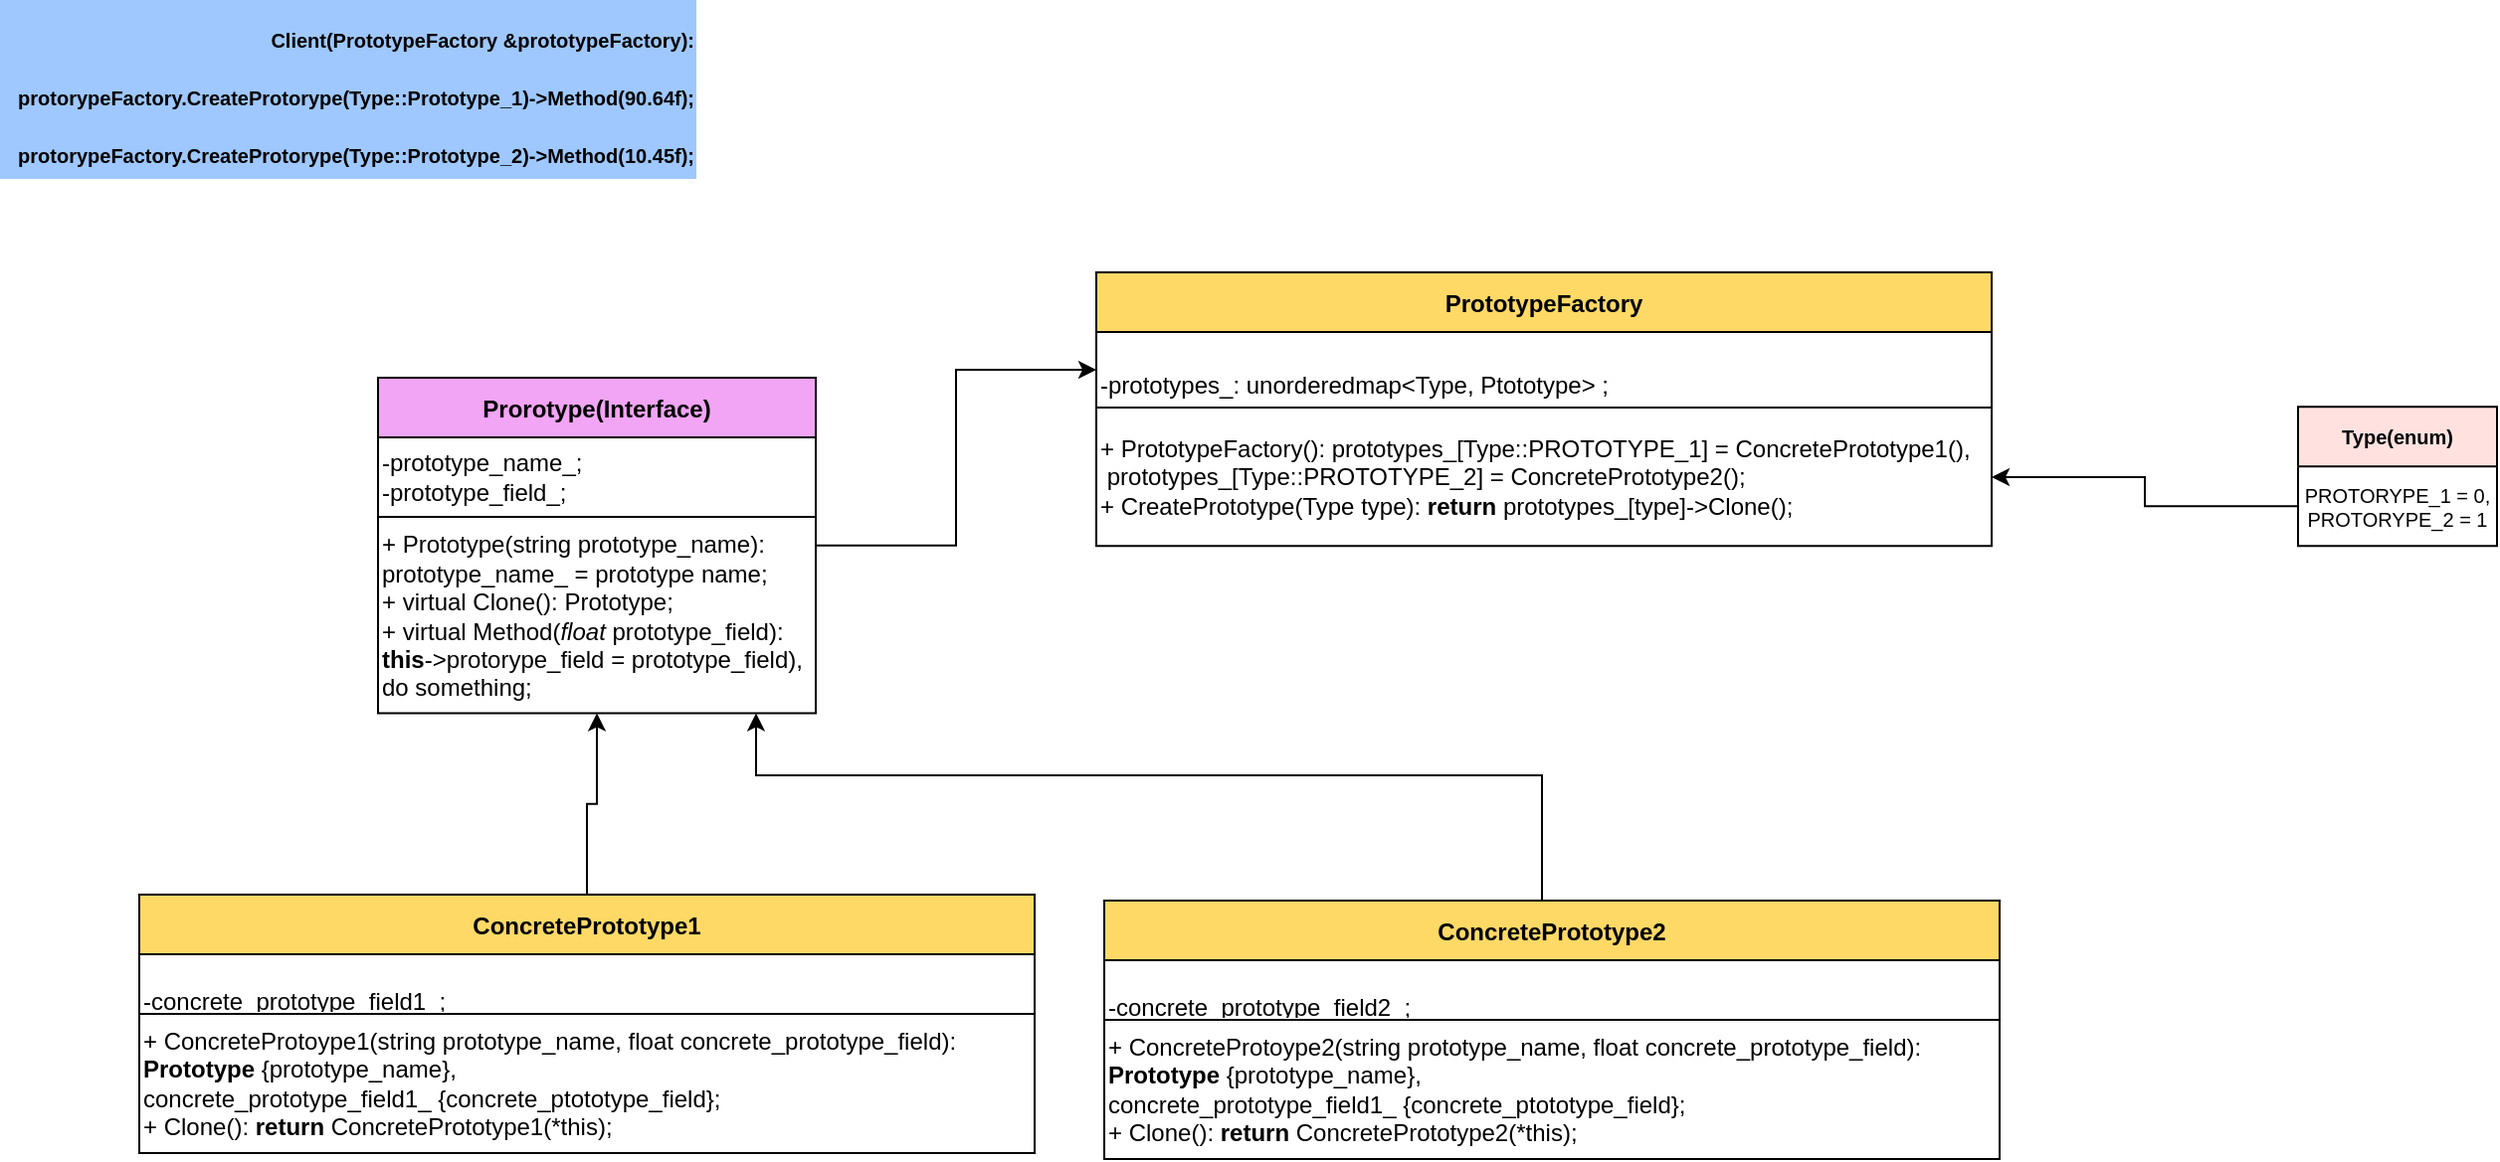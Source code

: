 <mxfile version="17.4.2" type="device" pages="12"><diagram id="qFkxQ3K6_L0XZKShAie2" name="Prototype"><mxGraphModel dx="1102" dy="1025" grid="0" gridSize="10" guides="1" tooltips="1" connect="1" arrows="1" fold="1" page="0" pageScale="1" pageWidth="850" pageHeight="1100" math="0" shadow="0"><root><mxCell id="0"/><mxCell id="1" parent="0"/><mxCell id="qRPLNoXWclLykOPbhnfW-42" style="edgeStyle=orthogonalEdgeStyle;rounded=0;orthogonalLoop=1;jettySize=auto;html=1;fontSize=10;" parent="1" source="sPat2BR9hFxuN-U4oxbH-30" target="qRPLNoXWclLykOPbhnfW-37" edge="1"><mxGeometry relative="1" as="geometry"/></mxCell><mxCell id="sPat2BR9hFxuN-U4oxbH-30" value="Prorotype(Interface)" style="shape=table;startSize=30;container=1;collapsible=0;childLayout=tableLayout;fontStyle=1;align=center;fillColor=#F2A4F5;" parent="1" vertex="1"><mxGeometry x="220" y="270" width="220" height="168.75" as="geometry"/></mxCell><mxCell id="sPat2BR9hFxuN-U4oxbH-31" value="" style="shape=tableRow;horizontal=0;startSize=0;swimlaneHead=0;swimlaneBody=0;top=0;left=0;bottom=0;right=0;collapsible=0;dropTarget=0;fillColor=none;points=[[0,0.5],[1,0.5]];portConstraint=eastwest;" parent="sPat2BR9hFxuN-U4oxbH-30" vertex="1"><mxGeometry y="30" width="220" height="40" as="geometry"/></mxCell><mxCell id="sPat2BR9hFxuN-U4oxbH-32" value="-prototype_name_;&lt;br&gt;-prototype_field_;" style="shape=partialRectangle;html=1;whiteSpace=wrap;connectable=0;fillColor=none;top=0;left=0;bottom=0;right=0;overflow=hidden;align=left;" parent="sPat2BR9hFxuN-U4oxbH-31" vertex="1"><mxGeometry width="220" height="40" as="geometry"><mxRectangle width="220" height="40" as="alternateBounds"/></mxGeometry></mxCell><mxCell id="sPat2BR9hFxuN-U4oxbH-35" value="" style="shape=tableRow;horizontal=0;startSize=0;swimlaneHead=0;swimlaneBody=0;top=0;left=0;bottom=0;right=0;collapsible=0;dropTarget=0;fillColor=none;points=[[0,0.5],[1,0.5]];portConstraint=eastwest;" parent="sPat2BR9hFxuN-U4oxbH-30" vertex="1"><mxGeometry y="70" width="220" height="99" as="geometry"/></mxCell><mxCell id="sPat2BR9hFxuN-U4oxbH-36" value="&lt;div&gt;&lt;span&gt;+ Prototype(string prototype_name):&lt;/span&gt;&lt;/div&gt;&lt;div&gt;&lt;span&gt;prototype_name_ = prototype name;&lt;/span&gt;&lt;/div&gt;&lt;div&gt;&lt;span&gt;+ virtual Clone(): Prototype;&lt;/span&gt;&lt;/div&gt;+ virtual Method(&lt;i&gt;float&lt;/i&gt; prototype_field):&amp;nbsp;&lt;br&gt;&lt;b&gt;this&lt;/b&gt;-&amp;gt;protorype_field = prototype_field), do something;" style="shape=partialRectangle;html=1;whiteSpace=wrap;connectable=0;fillColor=none;top=0;left=0;bottom=0;right=0;overflow=hidden;align=left;" parent="sPat2BR9hFxuN-U4oxbH-35" vertex="1"><mxGeometry width="220" height="99" as="geometry"><mxRectangle width="220" height="99" as="alternateBounds"/></mxGeometry></mxCell><mxCell id="qRPLNoXWclLykOPbhnfW-6" value="&lt;font&gt;&lt;font style=&quot;font-size: 10px&quot;&gt;Client(PrototypeFactory &amp;amp;prototypeFactory):&lt;br&gt;protorypeFactory.CreateProtorype(Type::Prototype_1)-&amp;gt;Method(90.64f);&lt;br&gt;protorypeFactory.CreateProtorype(Type::Prototype_2)-&amp;gt;Method(10.45f);&lt;/font&gt;&lt;br&gt;&lt;/font&gt;" style="text;strokeColor=none;fillColor=#9EC8FF;html=1;fontSize=24;fontStyle=1;verticalAlign=middle;align=right;" parent="1" vertex="1"><mxGeometry x="30" y="80" width="350" height="90" as="geometry"/></mxCell><mxCell id="qRPLNoXWclLykOPbhnfW-8" style="edgeStyle=orthogonalEdgeStyle;rounded=0;orthogonalLoop=1;jettySize=auto;html=1;exitX=0.5;exitY=1;exitDx=0;exitDy=0;fontSize=12;" parent="1" source="qRPLNoXWclLykOPbhnfW-6" target="qRPLNoXWclLykOPbhnfW-6" edge="1"><mxGeometry relative="1" as="geometry"/></mxCell><mxCell id="qRPLNoXWclLykOPbhnfW-10" value="Type(enum)" style="shape=table;startSize=30;container=1;collapsible=0;childLayout=tableLayout;fontStyle=1;align=center;fontSize=10;fillColor=#FFE2E0;" parent="1" vertex="1"><mxGeometry x="1185" y="284.64" width="100" height="70" as="geometry"/></mxCell><mxCell id="qRPLNoXWclLykOPbhnfW-11" value="" style="shape=tableRow;horizontal=0;startSize=0;swimlaneHead=0;swimlaneBody=0;top=0;left=0;bottom=0;right=0;collapsible=0;dropTarget=0;fillColor=none;points=[[0,0.5],[1,0.5]];portConstraint=eastwest;fontSize=10;" parent="qRPLNoXWclLykOPbhnfW-10" vertex="1"><mxGeometry y="30" width="100" height="40" as="geometry"/></mxCell><mxCell id="qRPLNoXWclLykOPbhnfW-12" value="PROTORYPE_1 = 0,&lt;br&gt;PROTORYPE_2 = 1" style="shape=partialRectangle;html=1;whiteSpace=wrap;connectable=0;fillColor=none;top=0;left=0;bottom=0;right=0;overflow=hidden;fontSize=10;" parent="qRPLNoXWclLykOPbhnfW-11" vertex="1"><mxGeometry width="100" height="40" as="geometry"><mxRectangle width="100" height="40" as="alternateBounds"/></mxGeometry></mxCell><mxCell id="qRPLNoXWclLykOPbhnfW-28" style="edgeStyle=orthogonalEdgeStyle;rounded=0;orthogonalLoop=1;jettySize=auto;html=1;exitX=0.5;exitY=0;exitDx=0;exitDy=0;fontSize=10;" parent="1" source="qRPLNoXWclLykOPbhnfW-23" target="sPat2BR9hFxuN-U4oxbH-30" edge="1"><mxGeometry relative="1" as="geometry"/></mxCell><mxCell id="qRPLNoXWclLykOPbhnfW-23" value="ConcretePrototype1" style="shape=table;startSize=30;container=1;collapsible=0;childLayout=tableLayout;fontStyle=1;align=center;fillColor=#FFD966;" parent="1" vertex="1"><mxGeometry x="100" y="530" width="450" height="130" as="geometry"/></mxCell><mxCell id="qRPLNoXWclLykOPbhnfW-24" value="" style="shape=tableRow;horizontal=0;startSize=0;swimlaneHead=0;swimlaneBody=0;top=0;left=0;bottom=0;right=0;collapsible=0;dropTarget=0;fillColor=none;points=[[0,0.5],[1,0.5]];portConstraint=eastwest;" parent="qRPLNoXWclLykOPbhnfW-23" vertex="1"><mxGeometry y="30" width="450" height="30" as="geometry"/></mxCell><mxCell id="qRPLNoXWclLykOPbhnfW-25" value="&lt;br&gt;-concrete_prototype_field1_;" style="shape=partialRectangle;html=1;whiteSpace=wrap;connectable=0;fillColor=none;top=0;left=0;bottom=0;right=0;overflow=hidden;align=left;" parent="qRPLNoXWclLykOPbhnfW-24" vertex="1"><mxGeometry width="450" height="30" as="geometry"><mxRectangle width="450" height="30" as="alternateBounds"/></mxGeometry></mxCell><mxCell id="qRPLNoXWclLykOPbhnfW-26" value="" style="shape=tableRow;horizontal=0;startSize=0;swimlaneHead=0;swimlaneBody=0;top=0;left=0;bottom=0;right=0;collapsible=0;dropTarget=0;fillColor=none;points=[[0,0.5],[1,0.5]];portConstraint=eastwest;" parent="qRPLNoXWclLykOPbhnfW-23" vertex="1"><mxGeometry y="60" width="450" height="70" as="geometry"/></mxCell><mxCell id="qRPLNoXWclLykOPbhnfW-27" value="&lt;div&gt;&lt;span style=&quot;text-align: center&quot;&gt;+ ConcreteProtoype1(string prototype_name, float concrete_prototype_field):&lt;/span&gt;&lt;br&gt;&lt;/div&gt;&lt;div&gt;&lt;span style=&quot;text-align: center&quot;&gt;&lt;b&gt;Prototype &lt;/b&gt;{prototype_name},&amp;nbsp;&lt;/span&gt;&lt;/div&gt;&lt;div&gt;&lt;span style=&quot;text-align: center&quot;&gt;concrete_prototype_field1_ {concrete_ptototype_field};&lt;/span&gt;&lt;/div&gt;&lt;div&gt;+ Clone(): &lt;b&gt;return&lt;/b&gt;&amp;nbsp;&lt;span style=&quot;text-align: center&quot;&gt;ConcretePrototype1(*this)&lt;/span&gt;;&lt;/div&gt;" style="shape=partialRectangle;html=1;whiteSpace=wrap;connectable=0;fillColor=none;top=0;left=0;bottom=0;right=0;overflow=hidden;align=left;" parent="qRPLNoXWclLykOPbhnfW-26" vertex="1"><mxGeometry width="450" height="70" as="geometry"><mxRectangle width="450" height="70" as="alternateBounds"/></mxGeometry></mxCell><mxCell id="qRPLNoXWclLykOPbhnfW-35" style="edgeStyle=orthogonalEdgeStyle;rounded=0;orthogonalLoop=1;jettySize=auto;html=1;fontSize=10;" parent="1" source="qRPLNoXWclLykOPbhnfW-29" target="sPat2BR9hFxuN-U4oxbH-30" edge="1"><mxGeometry relative="1" as="geometry"><Array as="points"><mxPoint x="805" y="470"/><mxPoint x="410" y="470"/></Array></mxGeometry></mxCell><mxCell id="qRPLNoXWclLykOPbhnfW-29" value="ConcretePrototype2" style="shape=table;startSize=30;container=1;collapsible=0;childLayout=tableLayout;fontStyle=1;align=center;fillColor=#FFD966;" parent="1" vertex="1"><mxGeometry x="585" y="533" width="450" height="130" as="geometry"/></mxCell><mxCell id="qRPLNoXWclLykOPbhnfW-30" value="" style="shape=tableRow;horizontal=0;startSize=0;swimlaneHead=0;swimlaneBody=0;top=0;left=0;bottom=0;right=0;collapsible=0;dropTarget=0;fillColor=none;points=[[0,0.5],[1,0.5]];portConstraint=eastwest;" parent="qRPLNoXWclLykOPbhnfW-29" vertex="1"><mxGeometry y="30" width="450" height="30" as="geometry"/></mxCell><mxCell id="qRPLNoXWclLykOPbhnfW-31" value="&lt;br&gt;-concrete_prototype_field2_;" style="shape=partialRectangle;html=1;whiteSpace=wrap;connectable=0;fillColor=none;top=0;left=0;bottom=0;right=0;overflow=hidden;align=left;" parent="qRPLNoXWclLykOPbhnfW-30" vertex="1"><mxGeometry width="450" height="30" as="geometry"><mxRectangle width="450" height="30" as="alternateBounds"/></mxGeometry></mxCell><mxCell id="qRPLNoXWclLykOPbhnfW-32" value="" style="shape=tableRow;horizontal=0;startSize=0;swimlaneHead=0;swimlaneBody=0;top=0;left=0;bottom=0;right=0;collapsible=0;dropTarget=0;fillColor=none;points=[[0,0.5],[1,0.5]];portConstraint=eastwest;" parent="qRPLNoXWclLykOPbhnfW-29" vertex="1"><mxGeometry y="60" width="450" height="70" as="geometry"/></mxCell><mxCell id="qRPLNoXWclLykOPbhnfW-33" value="&lt;div&gt;&lt;span style=&quot;text-align: center&quot;&gt;+ ConcreteProtoype2(string prototype_name, float concrete_prototype_field):&lt;/span&gt;&lt;br&gt;&lt;/div&gt;&lt;div&gt;&lt;span style=&quot;text-align: center&quot;&gt;&lt;b&gt;Prototype &lt;/b&gt;{prototype_name},&amp;nbsp;&lt;/span&gt;&lt;/div&gt;&lt;div&gt;&lt;span style=&quot;text-align: center&quot;&gt;concrete_prototype_field1_ {concrete_ptototype_field};&lt;/span&gt;&lt;/div&gt;&lt;div&gt;+ Clone(): &lt;b&gt;return&lt;/b&gt;&amp;nbsp;&lt;span style=&quot;text-align: center&quot;&gt;ConcretePrototype2(*this)&lt;/span&gt;;&lt;/div&gt;" style="shape=partialRectangle;html=1;whiteSpace=wrap;connectable=0;fillColor=none;top=0;left=0;bottom=0;right=0;overflow=hidden;align=left;" parent="qRPLNoXWclLykOPbhnfW-32" vertex="1"><mxGeometry width="450" height="70" as="geometry"><mxRectangle width="450" height="70" as="alternateBounds"/></mxGeometry></mxCell><mxCell id="qRPLNoXWclLykOPbhnfW-36" value="PrototypeFactory" style="shape=table;startSize=30;container=1;collapsible=0;childLayout=tableLayout;fontStyle=1;align=center;fillColor=#FFD966;" parent="1" vertex="1"><mxGeometry x="581" y="217" width="450" height="137.643" as="geometry"/></mxCell><mxCell id="qRPLNoXWclLykOPbhnfW-37" value="" style="shape=tableRow;horizontal=0;startSize=0;swimlaneHead=0;swimlaneBody=0;top=0;left=0;bottom=0;right=0;collapsible=0;dropTarget=0;fillColor=none;points=[[0,0.5],[1,0.5]];portConstraint=eastwest;" parent="qRPLNoXWclLykOPbhnfW-36" vertex="1"><mxGeometry y="30" width="450" height="38" as="geometry"/></mxCell><mxCell id="qRPLNoXWclLykOPbhnfW-38" value="&lt;br&gt;-prototypes_: unorderedmap&amp;lt;Type, Ptototype&amp;gt; ;" style="shape=partialRectangle;html=1;whiteSpace=wrap;connectable=0;fillColor=none;top=0;left=0;bottom=0;right=0;overflow=hidden;align=left;" parent="qRPLNoXWclLykOPbhnfW-37" vertex="1"><mxGeometry width="450" height="38" as="geometry"><mxRectangle width="450" height="38" as="alternateBounds"/></mxGeometry></mxCell><mxCell id="qRPLNoXWclLykOPbhnfW-39" value="" style="shape=tableRow;horizontal=0;startSize=0;swimlaneHead=0;swimlaneBody=0;top=0;left=0;bottom=0;right=0;collapsible=0;dropTarget=0;fillColor=none;points=[[0,0.5],[1,0.5]];portConstraint=eastwest;" parent="qRPLNoXWclLykOPbhnfW-36" vertex="1"><mxGeometry y="68" width="450" height="70" as="geometry"/></mxCell><mxCell id="qRPLNoXWclLykOPbhnfW-40" value="&lt;div&gt;&lt;/div&gt;&lt;span style=&quot;text-align: center&quot;&gt;+&amp;nbsp;&lt;/span&gt;&lt;span style=&quot;text-align: center&quot;&gt;PrototypeFactory(): prototypes_[Type::PROTOTYPE_1] = ConcretePrototype1(),&lt;br&gt;&amp;nbsp;&lt;/span&gt;&lt;span style=&quot;text-align: center&quot;&gt;prototypes_[Type::PROTOTYPE_2] = ConcretePrototype2();&lt;/span&gt;&lt;span style=&quot;text-align: center&quot;&gt;&lt;br&gt;&lt;/span&gt;&lt;div&gt;&lt;span&gt;+ CreatePrototype(Type type): &lt;/span&gt;&lt;b&gt;return&lt;/b&gt;&lt;span&gt;&amp;nbsp;&lt;/span&gt;&lt;span style=&quot;text-align: center&quot;&gt;prototypes_[type]-&amp;gt;Clone()&lt;/span&gt;&lt;span&gt;;&lt;/span&gt;&lt;br&gt;&lt;/div&gt;" style="shape=partialRectangle;html=1;whiteSpace=wrap;connectable=0;fillColor=none;top=0;left=0;bottom=0;right=0;overflow=hidden;align=left;" parent="qRPLNoXWclLykOPbhnfW-39" vertex="1"><mxGeometry width="450" height="70" as="geometry"><mxRectangle width="450" height="70" as="alternateBounds"/></mxGeometry></mxCell><mxCell id="qRPLNoXWclLykOPbhnfW-41" style="edgeStyle=orthogonalEdgeStyle;rounded=0;orthogonalLoop=1;jettySize=auto;html=1;fontSize=10;" parent="1" source="qRPLNoXWclLykOPbhnfW-11" target="qRPLNoXWclLykOPbhnfW-39" edge="1"><mxGeometry relative="1" as="geometry"/></mxCell></root></mxGraphModel></diagram><diagram id="UrAHvZBp1P2Lnz9s1Hzs" name="Adapter"><mxGraphModel dx="1820" dy="1025" grid="0" gridSize="10" guides="1" tooltips="1" connect="1" arrows="1" fold="1" page="0" pageScale="1" pageWidth="850" pageHeight="1100" math="0" shadow="0"><root><mxCell id="0"/><mxCell id="1" parent="0"/><mxCell id="4hUa5gg0J0f1Se80pdlI-1" value="Target" style="shape=table;startSize=30;container=1;collapsible=0;childLayout=tableLayout;fontStyle=1;align=center;fontSize=10;fillColor=#FFD966;" parent="1" vertex="1"><mxGeometry x="24" y="260" width="234.958" height="90" as="geometry"/></mxCell><mxCell id="4hUa5gg0J0f1Se80pdlI-15" style="shape=tableRow;horizontal=0;startSize=0;swimlaneHead=0;swimlaneBody=0;top=0;left=0;bottom=0;right=0;collapsible=0;dropTarget=0;fillColor=none;points=[[0,0.5],[1,0.5]];portConstraint=eastwest;fontSize=10;" parent="4hUa5gg0J0f1Se80pdlI-1" vertex="1"><mxGeometry y="30" width="234.958" height="20" as="geometry"/></mxCell><mxCell id="4hUa5gg0J0f1Se80pdlI-16" style="shape=partialRectangle;html=1;whiteSpace=wrap;connectable=0;fillColor=none;top=0;left=0;bottom=0;right=0;overflow=hidden;fontSize=10;" parent="4hUa5gg0J0f1Se80pdlI-15" vertex="1"><mxGeometry width="235" height="20" as="geometry"><mxRectangle width="235" height="20" as="alternateBounds"/></mxGeometry></mxCell><mxCell id="4hUa5gg0J0f1Se80pdlI-2" value="" style="shape=tableRow;horizontal=0;startSize=0;swimlaneHead=0;swimlaneBody=0;top=0;left=0;bottom=0;right=0;collapsible=0;dropTarget=0;fillColor=none;points=[[0,0.5],[1,0.5]];portConstraint=eastwest;fontSize=10;" parent="4hUa5gg0J0f1Se80pdlI-1" vertex="1"><mxGeometry y="50" width="234.958" height="40" as="geometry"/></mxCell><mxCell id="4hUa5gg0J0f1Se80pdlI-3" value="+ virtual Request(): &lt;b&gt;return&lt;/b&gt; deafult target's behavior;" style="shape=partialRectangle;html=1;whiteSpace=wrap;connectable=0;fillColor=none;top=0;left=0;bottom=0;right=0;overflow=hidden;fontSize=10;align=left;" parent="4hUa5gg0J0f1Se80pdlI-2" vertex="1"><mxGeometry width="235" height="40" as="geometry"><mxRectangle width="235" height="40" as="alternateBounds"/></mxGeometry></mxCell><mxCell id="4hUa5gg0J0f1Se80pdlI-14" value="&lt;font style=&quot;font-size: 10px&quot;&gt;ClientCode(const Target *target):&lt;br&gt;target-&amp;gt;Request();&lt;br&gt;&lt;/font&gt;" style="text;strokeColor=none;fillColor=#A3CBFF;html=1;fontSize=24;fontStyle=1;verticalAlign=middle;align=right;" parent="1" vertex="1"><mxGeometry x="-107" y="144" width="161" height="57" as="geometry"/></mxCell><mxCell id="4hUa5gg0J0f1Se80pdlI-17" value="Adaptee" style="shape=table;startSize=30;container=1;collapsible=0;childLayout=tableLayout;fontStyle=1;align=center;fontSize=10;fillColor=#FFD966;" parent="1" vertex="1"><mxGeometry x="283" y="262" width="234.958" height="90" as="geometry"/></mxCell><mxCell id="4hUa5gg0J0f1Se80pdlI-18" style="shape=tableRow;horizontal=0;startSize=0;swimlaneHead=0;swimlaneBody=0;top=0;left=0;bottom=0;right=0;collapsible=0;dropTarget=0;fillColor=none;points=[[0,0.5],[1,0.5]];portConstraint=eastwest;fontSize=10;" parent="4hUa5gg0J0f1Se80pdlI-17" vertex="1"><mxGeometry y="30" width="234.958" height="20" as="geometry"/></mxCell><mxCell id="4hUa5gg0J0f1Se80pdlI-19" style="shape=partialRectangle;html=1;whiteSpace=wrap;connectable=0;fillColor=none;top=0;left=0;bottom=0;right=0;overflow=hidden;fontSize=10;" parent="4hUa5gg0J0f1Se80pdlI-18" vertex="1"><mxGeometry width="235" height="20" as="geometry"><mxRectangle width="235" height="20" as="alternateBounds"/></mxGeometry></mxCell><mxCell id="4hUa5gg0J0f1Se80pdlI-20" value="" style="shape=tableRow;horizontal=0;startSize=0;swimlaneHead=0;swimlaneBody=0;top=0;left=0;bottom=0;right=0;collapsible=0;dropTarget=0;fillColor=none;points=[[0,0.5],[1,0.5]];portConstraint=eastwest;fontSize=10;" parent="4hUa5gg0J0f1Se80pdlI-17" vertex="1"><mxGeometry y="50" width="234.958" height="40" as="geometry"/></mxCell><mxCell id="4hUa5gg0J0f1Se80pdlI-21" value="+&amp;nbsp; SpecificRequest(): &lt;b&gt;return&lt;/b&gt; not readeble mesege;" style="shape=partialRectangle;html=1;whiteSpace=wrap;connectable=0;fillColor=none;top=0;left=0;bottom=0;right=0;overflow=hidden;fontSize=10;align=left;" parent="4hUa5gg0J0f1Se80pdlI-20" vertex="1"><mxGeometry width="235" height="40" as="geometry"><mxRectangle width="235" height="40" as="alternateBounds"/></mxGeometry></mxCell><mxCell id="4hUa5gg0J0f1Se80pdlI-27" style="edgeStyle=orthogonalEdgeStyle;rounded=0;orthogonalLoop=1;jettySize=auto;html=1;fontSize=10;" parent="1" source="4hUa5gg0J0f1Se80pdlI-22" target="4hUa5gg0J0f1Se80pdlI-1" edge="1"><mxGeometry relative="1" as="geometry"/></mxCell><mxCell id="4hUa5gg0J0f1Se80pdlI-28" style="edgeStyle=orthogonalEdgeStyle;rounded=0;orthogonalLoop=1;jettySize=auto;html=1;exitX=0.75;exitY=0;exitDx=0;exitDy=0;fontSize=10;" parent="1" source="4hUa5gg0J0f1Se80pdlI-22" target="4hUa5gg0J0f1Se80pdlI-17" edge="1"><mxGeometry relative="1" as="geometry"/></mxCell><mxCell id="4hUa5gg0J0f1Se80pdlI-22" value="Adapter" style="shape=table;startSize=30;container=1;collapsible=0;childLayout=tableLayout;fontStyle=1;align=center;fontSize=10;fillColor=#FFD966;" parent="1" vertex="1"><mxGeometry x="140" y="425" width="234.958" height="90" as="geometry"/></mxCell><mxCell id="4hUa5gg0J0f1Se80pdlI-23" style="shape=tableRow;horizontal=0;startSize=0;swimlaneHead=0;swimlaneBody=0;top=0;left=0;bottom=0;right=0;collapsible=0;dropTarget=0;fillColor=none;points=[[0,0.5],[1,0.5]];portConstraint=eastwest;fontSize=10;" parent="4hUa5gg0J0f1Se80pdlI-22" vertex="1"><mxGeometry y="30" width="234.958" height="20" as="geometry"/></mxCell><mxCell id="4hUa5gg0J0f1Se80pdlI-24" style="shape=partialRectangle;html=1;whiteSpace=wrap;connectable=0;fillColor=none;top=0;left=0;bottom=0;right=0;overflow=hidden;fontSize=10;" parent="4hUa5gg0J0f1Se80pdlI-23" vertex="1"><mxGeometry width="235" height="20" as="geometry"><mxRectangle width="235" height="20" as="alternateBounds"/></mxGeometry></mxCell><mxCell id="4hUa5gg0J0f1Se80pdlI-25" value="" style="shape=tableRow;horizontal=0;startSize=0;swimlaneHead=0;swimlaneBody=0;top=0;left=0;bottom=0;right=0;collapsible=0;dropTarget=0;fillColor=none;points=[[0,0.5],[1,0.5]];portConstraint=eastwest;fontSize=10;" parent="4hUa5gg0J0f1Se80pdlI-22" vertex="1"><mxGeometry y="50" width="234.958" height="40" as="geometry"/></mxCell><mxCell id="4hUa5gg0J0f1Se80pdlI-26" value="+&amp;nbsp; Request(): &lt;b&gt;return &lt;/b&gt;transformed specificRequest();" style="shape=partialRectangle;html=1;whiteSpace=wrap;connectable=0;fillColor=none;top=0;left=0;bottom=0;right=0;overflow=hidden;fontSize=10;align=left;" parent="4hUa5gg0J0f1Se80pdlI-25" vertex="1"><mxGeometry width="235" height="40" as="geometry"><mxRectangle width="235" height="40" as="alternateBounds"/></mxGeometry></mxCell></root></mxGraphModel></diagram><diagram id="Gh-gddQpuGpoRnMryRtd" name="Bridge"><mxGraphModel dx="1820" dy="1025" grid="0" gridSize="10" guides="1" tooltips="1" connect="1" arrows="1" fold="1" page="0" pageScale="1" pageWidth="850" pageHeight="1100" math="0" shadow="0"><root><mxCell id="0"/><mxCell id="1" parent="0"/><mxCell id="prCTg6o5fKu4xAqdjOv0-19" style="edgeStyle=orthogonalEdgeStyle;curved=1;rounded=0;orthogonalLoop=1;jettySize=auto;html=1;exitX=1;exitY=0.25;exitDx=0;exitDy=0;fontSize=10;" parent="1" source="Pzae7vAoBagRb1xF4V-K-1" target="prCTg6o5fKu4xAqdjOv0-15" edge="1"><mxGeometry relative="1" as="geometry"/></mxCell><mxCell id="Pzae7vAoBagRb1xF4V-K-1" value="Implementation(Interface)" style="shape=table;startSize=30;container=1;collapsible=0;childLayout=tableLayout;fontStyle=1;align=center;fontSize=10;fillColor=#E5BFFF;" parent="1" vertex="1"><mxGeometry x="24" y="260" width="234.958" height="90" as="geometry"/></mxCell><mxCell id="Pzae7vAoBagRb1xF4V-K-2" style="shape=tableRow;horizontal=0;startSize=0;swimlaneHead=0;swimlaneBody=0;top=0;left=0;bottom=0;right=0;collapsible=0;dropTarget=0;fillColor=none;points=[[0,0.5],[1,0.5]];portConstraint=eastwest;fontSize=10;" parent="Pzae7vAoBagRb1xF4V-K-1" vertex="1"><mxGeometry y="30" width="234.958" height="20" as="geometry"/></mxCell><mxCell id="Pzae7vAoBagRb1xF4V-K-3" style="shape=partialRectangle;html=1;whiteSpace=wrap;connectable=0;fillColor=none;top=0;left=0;bottom=0;right=0;overflow=hidden;fontSize=10;" parent="Pzae7vAoBagRb1xF4V-K-2" vertex="1"><mxGeometry width="235" height="20" as="geometry"><mxRectangle width="235" height="20" as="alternateBounds"/></mxGeometry></mxCell><mxCell id="Pzae7vAoBagRb1xF4V-K-4" value="" style="shape=tableRow;horizontal=0;startSize=0;swimlaneHead=0;swimlaneBody=0;top=0;left=0;bottom=0;right=0;collapsible=0;dropTarget=0;fillColor=none;points=[[0,0.5],[1,0.5]];portConstraint=eastwest;fontSize=10;" parent="Pzae7vAoBagRb1xF4V-K-1" vertex="1"><mxGeometry y="50" width="234.958" height="40" as="geometry"/></mxCell><mxCell id="Pzae7vAoBagRb1xF4V-K-5" value="+ virtual OperationImplementantion();" style="shape=partialRectangle;html=1;whiteSpace=wrap;connectable=0;fillColor=none;top=0;left=0;bottom=0;right=0;overflow=hidden;fontSize=10;align=left;" parent="Pzae7vAoBagRb1xF4V-K-4" vertex="1"><mxGeometry width="235" height="40" as="geometry"><mxRectangle width="235" height="40" as="alternateBounds"/></mxGeometry></mxCell><mxCell id="RSgQdy43q_kBHYNrtzIU-1" value="&lt;font style=&quot;font-size: 10px&quot;&gt;ClientCode(const Abstraction &amp;amp;abstraction):&lt;br&gt;abstraction.Operation();&lt;br&gt;&lt;/font&gt;" style="text;strokeColor=none;fillColor=#A3CBFF;html=1;fontSize=24;fontStyle=1;verticalAlign=middle;align=right;" parent="1" vertex="1"><mxGeometry x="-175" y="144" width="229" height="57" as="geometry"/></mxCell><mxCell id="prCTg6o5fKu4xAqdjOv0-7" style="edgeStyle=orthogonalEdgeStyle;curved=1;rounded=0;orthogonalLoop=1;jettySize=auto;html=1;fontSize=10;" parent="1" source="prCTg6o5fKu4xAqdjOv0-1" target="Pzae7vAoBagRb1xF4V-K-1" edge="1"><mxGeometry relative="1" as="geometry"/></mxCell><mxCell id="prCTg6o5fKu4xAqdjOv0-1" value="ConcreteImplementarioA" style="shape=table;startSize=30;container=1;collapsible=0;childLayout=tableLayout;fontStyle=1;align=center;fontSize=10;fillColor=#FFD966;" parent="1" vertex="1"><mxGeometry x="-76" y="475" width="234.958" height="90" as="geometry"/></mxCell><mxCell id="prCTg6o5fKu4xAqdjOv0-2" style="shape=tableRow;horizontal=0;startSize=0;swimlaneHead=0;swimlaneBody=0;top=0;left=0;bottom=0;right=0;collapsible=0;dropTarget=0;fillColor=none;points=[[0,0.5],[1,0.5]];portConstraint=eastwest;fontSize=10;" parent="prCTg6o5fKu4xAqdjOv0-1" vertex="1"><mxGeometry y="30" width="234.958" height="20" as="geometry"/></mxCell><mxCell id="prCTg6o5fKu4xAqdjOv0-3" style="shape=partialRectangle;html=1;whiteSpace=wrap;connectable=0;fillColor=none;top=0;left=0;bottom=0;right=0;overflow=hidden;fontSize=10;" parent="prCTg6o5fKu4xAqdjOv0-2" vertex="1"><mxGeometry width="235" height="20" as="geometry"><mxRectangle width="235" height="20" as="alternateBounds"/></mxGeometry></mxCell><mxCell id="prCTg6o5fKu4xAqdjOv0-4" value="" style="shape=tableRow;horizontal=0;startSize=0;swimlaneHead=0;swimlaneBody=0;top=0;left=0;bottom=0;right=0;collapsible=0;dropTarget=0;fillColor=none;points=[[0,0.5],[1,0.5]];portConstraint=eastwest;fontSize=10;" parent="prCTg6o5fKu4xAqdjOv0-1" vertex="1"><mxGeometry y="50" width="234.958" height="40" as="geometry"/></mxCell><mxCell id="prCTg6o5fKu4xAqdjOv0-5" value="+&amp;nbsp; OperationImplementantion(): &lt;b&gt;return&lt;/b&gt;&amp;nbsp;OperationImplementantionA;" style="shape=partialRectangle;html=1;whiteSpace=wrap;connectable=0;fillColor=none;top=0;left=0;bottom=0;right=0;overflow=hidden;fontSize=10;align=left;" parent="prCTg6o5fKu4xAqdjOv0-4" vertex="1"><mxGeometry width="235" height="40" as="geometry"><mxRectangle width="235" height="40" as="alternateBounds"/></mxGeometry></mxCell><mxCell id="prCTg6o5fKu4xAqdjOv0-13" style="edgeStyle=orthogonalEdgeStyle;curved=1;rounded=0;orthogonalLoop=1;jettySize=auto;html=1;fontSize=10;" parent="1" source="prCTg6o5fKu4xAqdjOv0-8" target="Pzae7vAoBagRb1xF4V-K-1" edge="1"><mxGeometry relative="1" as="geometry"/></mxCell><mxCell id="prCTg6o5fKu4xAqdjOv0-8" value="ConcreteImplementarioA" style="shape=table;startSize=30;container=1;collapsible=0;childLayout=tableLayout;fontStyle=1;align=center;fontSize=10;fillColor=#FFD966;" parent="1" vertex="1"><mxGeometry x="201" y="475" width="234.958" height="90" as="geometry"/></mxCell><mxCell id="prCTg6o5fKu4xAqdjOv0-9" style="shape=tableRow;horizontal=0;startSize=0;swimlaneHead=0;swimlaneBody=0;top=0;left=0;bottom=0;right=0;collapsible=0;dropTarget=0;fillColor=none;points=[[0,0.5],[1,0.5]];portConstraint=eastwest;fontSize=10;" parent="prCTg6o5fKu4xAqdjOv0-8" vertex="1"><mxGeometry y="30" width="234.958" height="20" as="geometry"/></mxCell><mxCell id="prCTg6o5fKu4xAqdjOv0-10" style="shape=partialRectangle;html=1;whiteSpace=wrap;connectable=0;fillColor=none;top=0;left=0;bottom=0;right=0;overflow=hidden;fontSize=10;" parent="prCTg6o5fKu4xAqdjOv0-9" vertex="1"><mxGeometry width="235" height="20" as="geometry"><mxRectangle width="235" height="20" as="alternateBounds"/></mxGeometry></mxCell><mxCell id="prCTg6o5fKu4xAqdjOv0-11" value="" style="shape=tableRow;horizontal=0;startSize=0;swimlaneHead=0;swimlaneBody=0;top=0;left=0;bottom=0;right=0;collapsible=0;dropTarget=0;fillColor=none;points=[[0,0.5],[1,0.5]];portConstraint=eastwest;fontSize=10;" parent="prCTg6o5fKu4xAqdjOv0-8" vertex="1"><mxGeometry y="50" width="234.958" height="40" as="geometry"/></mxCell><mxCell id="prCTg6o5fKu4xAqdjOv0-12" value="+&amp;nbsp; OperationImplementantion(): &lt;b&gt;return&lt;/b&gt;&amp;nbsp;OperationImplementantionB;" style="shape=partialRectangle;html=1;whiteSpace=wrap;connectable=0;fillColor=none;top=0;left=0;bottom=0;right=0;overflow=hidden;fontSize=10;align=left;" parent="prCTg6o5fKu4xAqdjOv0-11" vertex="1"><mxGeometry width="235" height="40" as="geometry"><mxRectangle width="235" height="40" as="alternateBounds"/></mxGeometry></mxCell><mxCell id="prCTg6o5fKu4xAqdjOv0-14" value="Abstraction" style="shape=table;startSize=30;container=1;collapsible=0;childLayout=tableLayout;fontStyle=1;align=center;fontSize=10;fillColor=#FFD966;" parent="1" vertex="1"><mxGeometry x="527" y="144" width="305.387" height="105.143" as="geometry"/></mxCell><mxCell id="prCTg6o5fKu4xAqdjOv0-15" style="shape=tableRow;horizontal=0;startSize=0;swimlaneHead=0;swimlaneBody=0;top=0;left=0;bottom=0;right=0;collapsible=0;dropTarget=0;fillColor=none;points=[[0,0.5],[1,0.5]];portConstraint=eastwest;fontSize=10;" parent="prCTg6o5fKu4xAqdjOv0-14" vertex="1"><mxGeometry y="30" width="305.387" height="20" as="geometry"/></mxCell><mxCell id="prCTg6o5fKu4xAqdjOv0-16" value="- &lt;b&gt;Implementation&lt;/b&gt; *implementation_;" style="shape=partialRectangle;html=1;whiteSpace=wrap;connectable=0;fillColor=none;top=0;left=0;bottom=0;right=0;overflow=hidden;fontSize=10;align=left;" parent="prCTg6o5fKu4xAqdjOv0-15" vertex="1"><mxGeometry width="305" height="20" as="geometry"><mxRectangle width="305" height="20" as="alternateBounds"/></mxGeometry></mxCell><mxCell id="prCTg6o5fKu4xAqdjOv0-17" value="" style="shape=tableRow;horizontal=0;startSize=0;swimlaneHead=0;swimlaneBody=0;top=0;left=0;bottom=0;right=0;collapsible=0;dropTarget=0;fillColor=none;points=[[0,0.5],[1,0.5]];portConstraint=eastwest;fontSize=10;" parent="prCTg6o5fKu4xAqdjOv0-14" vertex="1"><mxGeometry y="50" width="305.387" height="55" as="geometry"/></mxCell><mxCell id="prCTg6o5fKu4xAqdjOv0-18" value="+ Abstraction(&lt;b&gt;Implementation&lt;/b&gt; *implementation):&lt;br&gt;implementation_ {implementation};&lt;br&gt;+ Operation(): &lt;b&gt;this-&amp;gt;&lt;/b&gt;implementation_-&amp;gt;OperationImplementation();" style="shape=partialRectangle;html=1;whiteSpace=wrap;connectable=0;fillColor=none;top=0;left=0;bottom=0;right=0;overflow=hidden;fontSize=10;align=left;" parent="prCTg6o5fKu4xAqdjOv0-17" vertex="1"><mxGeometry width="305" height="55" as="geometry"><mxRectangle width="305" height="55" as="alternateBounds"/></mxGeometry></mxCell><mxCell id="prCTg6o5fKu4xAqdjOv0-25" style="edgeStyle=orthogonalEdgeStyle;curved=1;rounded=0;orthogonalLoop=1;jettySize=auto;html=1;fontSize=10;" parent="1" source="prCTg6o5fKu4xAqdjOv0-20" target="prCTg6o5fKu4xAqdjOv0-14" edge="1"><mxGeometry relative="1" as="geometry"/></mxCell><mxCell id="prCTg6o5fKu4xAqdjOv0-20" value="ExtendedAbstraction" style="shape=table;startSize=30;container=1;collapsible=0;childLayout=tableLayout;fontStyle=1;align=center;fontSize=10;fillColor=#FFD966;" parent="1" vertex="1"><mxGeometry x="530" y="336" width="410.006" height="105.143" as="geometry"/></mxCell><mxCell id="prCTg6o5fKu4xAqdjOv0-21" style="shape=tableRow;horizontal=0;startSize=0;swimlaneHead=0;swimlaneBody=0;top=0;left=0;bottom=0;right=0;collapsible=0;dropTarget=0;fillColor=none;points=[[0,0.5],[1,0.5]];portConstraint=eastwest;fontSize=10;" parent="prCTg6o5fKu4xAqdjOv0-20" vertex="1"><mxGeometry y="30" width="410.006" height="20" as="geometry"/></mxCell><mxCell id="prCTg6o5fKu4xAqdjOv0-22" value="- &lt;b&gt;Implementation&lt;/b&gt; *implementation_;" style="shape=partialRectangle;html=1;whiteSpace=wrap;connectable=0;fillColor=none;top=0;left=0;bottom=0;right=0;overflow=hidden;fontSize=10;align=left;" parent="prCTg6o5fKu4xAqdjOv0-21" vertex="1"><mxGeometry width="410" height="20" as="geometry"><mxRectangle width="410" height="20" as="alternateBounds"/></mxGeometry></mxCell><mxCell id="prCTg6o5fKu4xAqdjOv0-23" value="" style="shape=tableRow;horizontal=0;startSize=0;swimlaneHead=0;swimlaneBody=0;top=0;left=0;bottom=0;right=0;collapsible=0;dropTarget=0;fillColor=none;points=[[0,0.5],[1,0.5]];portConstraint=eastwest;fontSize=10;" parent="prCTg6o5fKu4xAqdjOv0-20" vertex="1"><mxGeometry y="50" width="410.006" height="55" as="geometry"/></mxCell><mxCell id="prCTg6o5fKu4xAqdjOv0-24" value="+ Abstraction(&lt;b&gt;Implementation&lt;/b&gt; *implementation):&lt;br&gt;implementation_ {implementation};&lt;br&gt;+ Operation(): do extended function +&amp;nbsp;&lt;b&gt;this-&amp;gt;&lt;/b&gt;implementation_-&amp;gt;OperationImplementation();" style="shape=partialRectangle;html=1;whiteSpace=wrap;connectable=0;fillColor=none;top=0;left=0;bottom=0;right=0;overflow=hidden;fontSize=10;align=left;" parent="prCTg6o5fKu4xAqdjOv0-23" vertex="1"><mxGeometry width="410" height="55" as="geometry"><mxRectangle width="410" height="55" as="alternateBounds"/></mxGeometry></mxCell></root></mxGraphModel></diagram><diagram id="wdwoViStQkv9S7wX9LMQ" name="Composite"><mxGraphModel dx="1820" dy="1025" grid="0" gridSize="10" guides="1" tooltips="1" connect="1" arrows="1" fold="1" page="0" pageScale="1" pageWidth="850" pageHeight="1100" math="0" shadow="0"><root><mxCell id="0"/><mxCell id="1" parent="0"/><mxCell id="K1F_rUSle-e_mPn97NXy-1" value="&lt;font style=&quot;font-size: 10px&quot;&gt;ClientCode( Component *component):&lt;br&gt;component-&amp;gt;Operation();&lt;br&gt;&lt;/font&gt;" style="text;strokeColor=none;fillColor=#A3CBFF;html=1;fontSize=24;fontStyle=1;verticalAlign=middle;align=right;" parent="1" vertex="1"><mxGeometry x="-361" y="67" width="229" height="57" as="geometry"/></mxCell><mxCell id="cisqCQwtt-2OF-UtlMgK-1" value="Component" style="shape=table;startSize=30;container=1;collapsible=0;childLayout=tableLayout;fontStyle=1;align=center;fontSize=10;fillColor=#FFD966;" parent="1" vertex="1"><mxGeometry x="-128" y="160" width="234.96" height="172.167" as="geometry"/></mxCell><mxCell id="cisqCQwtt-2OF-UtlMgK-2" style="shape=tableRow;horizontal=0;startSize=0;swimlaneHead=0;swimlaneBody=0;top=0;left=0;bottom=0;right=0;collapsible=0;dropTarget=0;fillColor=none;points=[[0,0.5],[1,0.5]];portConstraint=eastwest;fontSize=10;" parent="cisqCQwtt-2OF-UtlMgK-1" vertex="1"><mxGeometry y="30" width="234.96" height="23" as="geometry"/></mxCell><mxCell id="cisqCQwtt-2OF-UtlMgK-3" value="&lt;b&gt;- Component&lt;/b&gt; *parent_;" style="shape=partialRectangle;html=1;whiteSpace=wrap;connectable=0;fillColor=none;top=0;left=0;bottom=0;right=0;overflow=hidden;fontSize=10;align=left;" parent="cisqCQwtt-2OF-UtlMgK-2" vertex="1"><mxGeometry width="235" height="23" as="geometry"><mxRectangle width="235" height="23" as="alternateBounds"/></mxGeometry></mxCell><mxCell id="cisqCQwtt-2OF-UtlMgK-4" value="" style="shape=tableRow;horizontal=0;startSize=0;swimlaneHead=0;swimlaneBody=0;top=0;left=0;bottom=0;right=0;collapsible=0;dropTarget=0;fillColor=none;points=[[0,0.5],[1,0.5]];portConstraint=eastwest;fontSize=10;" parent="cisqCQwtt-2OF-UtlMgK-1" vertex="1"><mxGeometry y="53" width="234.96" height="119" as="geometry"/></mxCell><mxCell id="cisqCQwtt-2OF-UtlMgK-5" value="+&amp;nbsp; SetParent(Component *parent): &lt;b&gt;this&lt;/b&gt;-&amp;gt;parent_ = parent;&lt;br&gt;+ GetPatent(): &lt;b&gt;this&lt;/b&gt;-&amp;gt;parent_;&lt;br&gt;+ virtual Add(Component *component);&lt;br&gt;+ virtual Remove(Component *component);&lt;br&gt;+ virtual &lt;b&gt;bool&lt;/b&gt; IsComposite(): return &lt;b&gt;false&lt;/b&gt;&lt;br&gt;+ virtual Operation();" style="shape=partialRectangle;html=1;whiteSpace=wrap;connectable=0;fillColor=none;top=0;left=0;bottom=0;right=0;overflow=hidden;fontSize=10;align=left;" parent="cisqCQwtt-2OF-UtlMgK-4" vertex="1"><mxGeometry width="235" height="119" as="geometry"><mxRectangle width="235" height="119" as="alternateBounds"/></mxGeometry></mxCell><mxCell id="cisqCQwtt-2OF-UtlMgK-11" style="edgeStyle=orthogonalEdgeStyle;curved=1;rounded=0;orthogonalLoop=1;jettySize=auto;html=1;fontSize=10;" parent="1" source="cisqCQwtt-2OF-UtlMgK-6" target="cisqCQwtt-2OF-UtlMgK-1" edge="1"><mxGeometry relative="1" as="geometry"/></mxCell><mxCell id="cisqCQwtt-2OF-UtlMgK-6" value="Leaf" style="shape=table;startSize=30;container=1;collapsible=0;childLayout=tableLayout;fontStyle=1;align=center;fontSize=10;fillColor=#FFD966;" parent="1" vertex="1"><mxGeometry x="-128" y="391" width="234.96" height="86.083" as="geometry"/></mxCell><mxCell id="cisqCQwtt-2OF-UtlMgK-7" style="shape=tableRow;horizontal=0;startSize=0;swimlaneHead=0;swimlaneBody=0;top=0;left=0;bottom=0;right=0;collapsible=0;dropTarget=0;fillColor=none;points=[[0,0.5],[1,0.5]];portConstraint=eastwest;fontSize=10;" parent="cisqCQwtt-2OF-UtlMgK-6" vertex="1"><mxGeometry y="30" width="234.96" height="20" as="geometry"/></mxCell><mxCell id="cisqCQwtt-2OF-UtlMgK-8" value="" style="shape=partialRectangle;html=1;whiteSpace=wrap;connectable=0;fillColor=none;top=0;left=0;bottom=0;right=0;overflow=hidden;fontSize=10;align=left;" parent="cisqCQwtt-2OF-UtlMgK-7" vertex="1"><mxGeometry width="235" height="20" as="geometry"><mxRectangle width="235" height="20" as="alternateBounds"/></mxGeometry></mxCell><mxCell id="cisqCQwtt-2OF-UtlMgK-9" value="" style="shape=tableRow;horizontal=0;startSize=0;swimlaneHead=0;swimlaneBody=0;top=0;left=0;bottom=0;right=0;collapsible=0;dropTarget=0;fillColor=none;points=[[0,0.5],[1,0.5]];portConstraint=eastwest;fontSize=10;" parent="cisqCQwtt-2OF-UtlMgK-6" vertex="1"><mxGeometry y="50" width="234.96" height="36" as="geometry"/></mxCell><mxCell id="cisqCQwtt-2OF-UtlMgK-10" value="+ virtual Operation(): return Leaf operation;" style="shape=partialRectangle;html=1;whiteSpace=wrap;connectable=0;fillColor=none;top=0;left=0;bottom=0;right=0;overflow=hidden;fontSize=10;align=left;" parent="cisqCQwtt-2OF-UtlMgK-9" vertex="1"><mxGeometry width="235" height="36" as="geometry"><mxRectangle width="235" height="36" as="alternateBounds"/></mxGeometry></mxCell><mxCell id="cisqCQwtt-2OF-UtlMgK-17" style="edgeStyle=orthogonalEdgeStyle;curved=1;rounded=0;orthogonalLoop=1;jettySize=auto;html=1;fontSize=10;" parent="1" source="cisqCQwtt-2OF-UtlMgK-12" target="cisqCQwtt-2OF-UtlMgK-1" edge="1"><mxGeometry relative="1" as="geometry"><Array as="points"><mxPoint x="354" y="356"/><mxPoint x="-10" y="356"/></Array></mxGeometry></mxCell><mxCell id="cisqCQwtt-2OF-UtlMgK-12" value="Composite" style="shape=table;startSize=30;container=1;collapsible=0;childLayout=tableLayout;fontStyle=1;align=center;fontSize=10;fillColor=#FFD966;" parent="1" vertex="1"><mxGeometry x="164" y="391" width="381" height="140.42" as="geometry"/></mxCell><mxCell id="cisqCQwtt-2OF-UtlMgK-13" style="shape=tableRow;horizontal=0;startSize=0;swimlaneHead=0;swimlaneBody=0;top=0;left=0;bottom=0;right=0;collapsible=0;dropTarget=0;fillColor=none;points=[[0,0.5],[1,0.5]];portConstraint=eastwest;fontSize=10;" parent="cisqCQwtt-2OF-UtlMgK-12" vertex="1"><mxGeometry y="30" width="381" height="23" as="geometry"/></mxCell><mxCell id="cisqCQwtt-2OF-UtlMgK-14" value="- list&amp;lt;&lt;b&gt;Component&lt;/b&gt; *&amp;gt; children_;" style="shape=partialRectangle;html=1;whiteSpace=wrap;connectable=0;fillColor=none;top=0;left=0;bottom=0;right=0;overflow=hidden;fontSize=10;align=left;" parent="cisqCQwtt-2OF-UtlMgK-13" vertex="1"><mxGeometry width="381" height="23" as="geometry"><mxRectangle width="381" height="23" as="alternateBounds"/></mxGeometry></mxCell><mxCell id="cisqCQwtt-2OF-UtlMgK-15" value="" style="shape=tableRow;horizontal=0;startSize=0;swimlaneHead=0;swimlaneBody=0;top=0;left=0;bottom=0;right=0;collapsible=0;dropTarget=0;fillColor=none;points=[[0,0.5],[1,0.5]];portConstraint=eastwest;fontSize=10;" parent="cisqCQwtt-2OF-UtlMgK-12" vertex="1"><mxGeometry y="53" width="381" height="87" as="geometry"/></mxCell><mxCell id="cisqCQwtt-2OF-UtlMgK-16" value="+ Add(Component *component): &lt;b&gt;this&lt;/b&gt;-&amp;gt;children_.push_back(component),&lt;br&gt;component-&amp;gt;SetParent(this);&lt;br&gt;+ virtual Remove(Component *component):&amp;nbsp;&amp;nbsp;&lt;b&gt;this&lt;/b&gt;-&amp;gt;children_.remove(component),&lt;br&gt;component-&amp;gt;SetParent(nullptr);&lt;br&gt;+ virtual &lt;b&gt;bool&lt;/b&gt; IsComposite(): return &lt;b&gt;true&lt;/b&gt;&lt;br&gt;+ Operation(): &lt;b&gt;for&lt;/b&gt;&amp;nbsp; (Component *c : childern_ ){c-&amp;gt;Operation();}" style="shape=partialRectangle;html=1;whiteSpace=wrap;connectable=0;fillColor=none;top=0;left=0;bottom=0;right=0;overflow=hidden;fontSize=10;align=left;" parent="cisqCQwtt-2OF-UtlMgK-15" vertex="1"><mxGeometry width="381" height="87" as="geometry"><mxRectangle width="381" height="87" as="alternateBounds"/></mxGeometry></mxCell></root></mxGraphModel></diagram><diagram id="yD5XjutRsQ4cQ0fG1S2j" name="Decorator"><mxGraphModel dx="1820" dy="1025" grid="0" gridSize="10" guides="1" tooltips="1" connect="1" arrows="1" fold="1" page="0" pageScale="1" pageWidth="850" pageHeight="1100" math="0" shadow="0"><root><mxCell id="0"/><mxCell id="1" parent="0"/><mxCell id="XS5NJEYs95dRkSNPmQ7R-1" value="&lt;font style=&quot;font-size: 10px&quot;&gt;ClientCode(Component *component):&lt;br&gt;component.Operation();&lt;br&gt;&lt;/font&gt;" style="text;strokeColor=none;fillColor=#A3CBFF;html=1;fontSize=24;fontStyle=1;verticalAlign=middle;align=right;" parent="1" vertex="1"><mxGeometry x="-175" y="144" width="229" height="57" as="geometry"/></mxCell><mxCell id="var36RlLBsZ31xTi_3Sf-1" value="Component(interface)" style="shape=table;startSize=30;container=1;collapsible=0;childLayout=tableLayout;fontStyle=1;align=center;fontSize=10;fillColor=#FFCCFF;" parent="1" vertex="1"><mxGeometry x="63" y="246" width="234.96" height="88.653" as="geometry"/></mxCell><mxCell id="var36RlLBsZ31xTi_3Sf-2" style="shape=tableRow;horizontal=0;startSize=0;swimlaneHead=0;swimlaneBody=0;top=0;left=0;bottom=0;right=0;collapsible=0;dropTarget=0;fillColor=none;points=[[0,0.5],[1,0.5]];portConstraint=eastwest;fontSize=10;" parent="var36RlLBsZ31xTi_3Sf-1" vertex="1"><mxGeometry y="30" width="234.96" height="23" as="geometry"/></mxCell><mxCell id="var36RlLBsZ31xTi_3Sf-3" value="" style="shape=partialRectangle;html=1;whiteSpace=wrap;connectable=0;fillColor=none;top=0;left=0;bottom=0;right=0;overflow=hidden;fontSize=10;align=left;" parent="var36RlLBsZ31xTi_3Sf-2" vertex="1"><mxGeometry width="235" height="23" as="geometry"><mxRectangle width="235" height="23" as="alternateBounds"/></mxGeometry></mxCell><mxCell id="var36RlLBsZ31xTi_3Sf-4" value="" style="shape=tableRow;horizontal=0;startSize=0;swimlaneHead=0;swimlaneBody=0;top=0;left=0;bottom=0;right=0;collapsible=0;dropTarget=0;fillColor=none;points=[[0,0.5],[1,0.5]];portConstraint=eastwest;fontSize=10;" parent="var36RlLBsZ31xTi_3Sf-1" vertex="1"><mxGeometry y="53" width="234.96" height="36" as="geometry"/></mxCell><mxCell id="var36RlLBsZ31xTi_3Sf-5" value="+ virtual Operation();" style="shape=partialRectangle;html=1;whiteSpace=wrap;connectable=0;fillColor=none;top=0;left=0;bottom=0;right=0;overflow=hidden;fontSize=10;align=left;" parent="var36RlLBsZ31xTi_3Sf-4" vertex="1"><mxGeometry width="235" height="36" as="geometry"><mxRectangle width="235" height="36" as="alternateBounds"/></mxGeometry></mxCell><mxCell id="var36RlLBsZ31xTi_3Sf-11" style="edgeStyle=orthogonalEdgeStyle;curved=1;rounded=0;orthogonalLoop=1;jettySize=auto;html=1;fontSize=10;" parent="1" source="var36RlLBsZ31xTi_3Sf-6" target="var36RlLBsZ31xTi_3Sf-1" edge="1"><mxGeometry relative="1" as="geometry"/></mxCell><mxCell id="var36RlLBsZ31xTi_3Sf-6" value="ConcreteComponent" style="shape=table;startSize=30;container=1;collapsible=0;childLayout=tableLayout;fontStyle=1;align=center;fontSize=10;fillColor=#FFFF99;" parent="1" vertex="1"><mxGeometry x="69" y="419" width="234.96" height="88.653" as="geometry"/></mxCell><mxCell id="var36RlLBsZ31xTi_3Sf-7" style="shape=tableRow;horizontal=0;startSize=0;swimlaneHead=0;swimlaneBody=0;top=0;left=0;bottom=0;right=0;collapsible=0;dropTarget=0;fillColor=none;points=[[0,0.5],[1,0.5]];portConstraint=eastwest;fontSize=10;" parent="var36RlLBsZ31xTi_3Sf-6" vertex="1"><mxGeometry y="30" width="234.96" height="23" as="geometry"/></mxCell><mxCell id="var36RlLBsZ31xTi_3Sf-8" value="" style="shape=partialRectangle;html=1;whiteSpace=wrap;connectable=0;fillColor=none;top=0;left=0;bottom=0;right=0;overflow=hidden;fontSize=10;align=left;" parent="var36RlLBsZ31xTi_3Sf-7" vertex="1"><mxGeometry width="235" height="23" as="geometry"><mxRectangle width="235" height="23" as="alternateBounds"/></mxGeometry></mxCell><mxCell id="var36RlLBsZ31xTi_3Sf-9" value="" style="shape=tableRow;horizontal=0;startSize=0;swimlaneHead=0;swimlaneBody=0;top=0;left=0;bottom=0;right=0;collapsible=0;dropTarget=0;fillColor=none;points=[[0,0.5],[1,0.5]];portConstraint=eastwest;fontSize=10;" parent="var36RlLBsZ31xTi_3Sf-6" vertex="1"><mxGeometry y="53" width="234.96" height="36" as="geometry"/></mxCell><mxCell id="var36RlLBsZ31xTi_3Sf-10" value="+ Operation(): &lt;b&gt;return &lt;/b&gt;ConcreteComponent result;" style="shape=partialRectangle;html=1;whiteSpace=wrap;connectable=0;fillColor=none;top=0;left=0;bottom=0;right=0;overflow=hidden;fontSize=10;align=left;" parent="var36RlLBsZ31xTi_3Sf-9" vertex="1"><mxGeometry width="235" height="36" as="geometry"><mxRectangle width="235" height="36" as="alternateBounds"/></mxGeometry></mxCell><mxCell id="var36RlLBsZ31xTi_3Sf-17" style="edgeStyle=orthogonalEdgeStyle;curved=1;rounded=0;orthogonalLoop=1;jettySize=auto;html=1;fontSize=10;" parent="1" source="var36RlLBsZ31xTi_3Sf-12" target="var36RlLBsZ31xTi_3Sf-1" edge="1"><mxGeometry relative="1" as="geometry"><Array as="points"><mxPoint x="451" y="375"/><mxPoint x="181" y="375"/></Array></mxGeometry></mxCell><mxCell id="var36RlLBsZ31xTi_3Sf-12" value="Decorator(interface)" style="shape=table;startSize=30;container=1;collapsible=0;childLayout=tableLayout;fontStyle=1;align=center;fontSize=10;fillColor=#E5CCFF;" parent="1" vertex="1"><mxGeometry x="536" y="406" width="297" height="88.65" as="geometry"/></mxCell><mxCell id="var36RlLBsZ31xTi_3Sf-13" style="shape=tableRow;horizontal=0;startSize=0;swimlaneHead=0;swimlaneBody=0;top=0;left=0;bottom=0;right=0;collapsible=0;dropTarget=0;fillColor=none;points=[[0,0.5],[1,0.5]];portConstraint=eastwest;fontSize=10;" parent="var36RlLBsZ31xTi_3Sf-12" vertex="1"><mxGeometry y="30" width="297" height="23" as="geometry"/></mxCell><mxCell id="var36RlLBsZ31xTi_3Sf-14" value="- Component *component_;" style="shape=partialRectangle;html=1;whiteSpace=wrap;connectable=0;fillColor=none;top=0;left=0;bottom=0;right=0;overflow=hidden;fontSize=10;align=left;" parent="var36RlLBsZ31xTi_3Sf-13" vertex="1"><mxGeometry width="297" height="23" as="geometry"><mxRectangle width="297" height="23" as="alternateBounds"/></mxGeometry></mxCell><mxCell id="var36RlLBsZ31xTi_3Sf-15" value="" style="shape=tableRow;horizontal=0;startSize=0;swimlaneHead=0;swimlaneBody=0;top=0;left=0;bottom=0;right=0;collapsible=0;dropTarget=0;fillColor=none;points=[[0,0.5],[1,0.5]];portConstraint=eastwest;fontSize=10;" parent="var36RlLBsZ31xTi_3Sf-12" vertex="1"><mxGeometry y="53" width="297" height="36" as="geometry"/></mxCell><mxCell id="var36RlLBsZ31xTi_3Sf-16" value="+ Decorator(Component *component): component_ {component};&lt;br&gt;+ Operation(): &lt;b&gt;return&lt;/b&gt; component_-&amp;gt;Operation();" style="shape=partialRectangle;html=1;whiteSpace=wrap;connectable=0;fillColor=none;top=0;left=0;bottom=0;right=0;overflow=hidden;fontSize=10;align=left;" parent="var36RlLBsZ31xTi_3Sf-15" vertex="1"><mxGeometry width="297" height="36" as="geometry"><mxRectangle width="297" height="36" as="alternateBounds"/></mxGeometry></mxCell><mxCell id="var36RlLBsZ31xTi_3Sf-23" style="edgeStyle=orthogonalEdgeStyle;curved=1;rounded=0;orthogonalLoop=1;jettySize=auto;html=1;fontSize=10;" parent="1" source="var36RlLBsZ31xTi_3Sf-18" target="var36RlLBsZ31xTi_3Sf-12" edge="1"><mxGeometry relative="1" as="geometry"/></mxCell><mxCell id="var36RlLBsZ31xTi_3Sf-18" value="ConcreteDecoratorA" style="shape=table;startSize=30;container=1;collapsible=0;childLayout=tableLayout;fontStyle=1;align=center;fontSize=10;fillColor=#FFFF99;" parent="1" vertex="1"><mxGeometry x="366" y="609" width="366.571" height="88.65" as="geometry"/></mxCell><mxCell id="var36RlLBsZ31xTi_3Sf-19" style="shape=tableRow;horizontal=0;startSize=0;swimlaneHead=0;swimlaneBody=0;top=0;left=0;bottom=0;right=0;collapsible=0;dropTarget=0;fillColor=none;points=[[0,0.5],[1,0.5]];portConstraint=eastwest;fontSize=10;" parent="var36RlLBsZ31xTi_3Sf-18" vertex="1"><mxGeometry y="30" width="366.571" height="23" as="geometry"/></mxCell><mxCell id="var36RlLBsZ31xTi_3Sf-20" value="" style="shape=partialRectangle;html=1;whiteSpace=wrap;connectable=0;fillColor=none;top=0;left=0;bottom=0;right=0;overflow=hidden;fontSize=10;align=left;" parent="var36RlLBsZ31xTi_3Sf-19" vertex="1"><mxGeometry width="367" height="23" as="geometry"><mxRectangle width="367" height="23" as="alternateBounds"/></mxGeometry></mxCell><mxCell id="var36RlLBsZ31xTi_3Sf-21" value="" style="shape=tableRow;horizontal=0;startSize=0;swimlaneHead=0;swimlaneBody=0;top=0;left=0;bottom=0;right=0;collapsible=0;dropTarget=0;fillColor=none;points=[[0,0.5],[1,0.5]];portConstraint=eastwest;fontSize=10;" parent="var36RlLBsZ31xTi_3Sf-18" vertex="1"><mxGeometry y="53" width="366.571" height="36" as="geometry"/></mxCell><mxCell id="var36RlLBsZ31xTi_3Sf-22" value="+ ConcreteDecoratorA(Component *component): Decotaror {component};&lt;br&gt;+ Operation(): &lt;b&gt;return&lt;/b&gt; Decorator::Operation() + concreteDecoratorA job;" style="shape=partialRectangle;html=1;whiteSpace=wrap;connectable=0;fillColor=none;top=0;left=0;bottom=0;right=0;overflow=hidden;fontSize=10;align=left;" parent="var36RlLBsZ31xTi_3Sf-21" vertex="1"><mxGeometry width="367" height="36" as="geometry"><mxRectangle width="367" height="36" as="alternateBounds"/></mxGeometry></mxCell><mxCell id="var36RlLBsZ31xTi_3Sf-29" style="edgeStyle=orthogonalEdgeStyle;curved=1;rounded=0;orthogonalLoop=1;jettySize=auto;html=1;fontSize=10;" parent="1" source="var36RlLBsZ31xTi_3Sf-24" target="var36RlLBsZ31xTi_3Sf-12" edge="1"><mxGeometry relative="1" as="geometry"/></mxCell><mxCell id="var36RlLBsZ31xTi_3Sf-24" value="ConcreteDecoratorB" style="shape=table;startSize=30;container=1;collapsible=0;childLayout=tableLayout;fontStyle=1;align=center;fontSize=10;fillColor=#FFFF99;" parent="1" vertex="1"><mxGeometry x="756" y="609" width="366.571" height="88.65" as="geometry"/></mxCell><mxCell id="var36RlLBsZ31xTi_3Sf-25" style="shape=tableRow;horizontal=0;startSize=0;swimlaneHead=0;swimlaneBody=0;top=0;left=0;bottom=0;right=0;collapsible=0;dropTarget=0;fillColor=none;points=[[0,0.5],[1,0.5]];portConstraint=eastwest;fontSize=10;" parent="var36RlLBsZ31xTi_3Sf-24" vertex="1"><mxGeometry y="30" width="366.571" height="23" as="geometry"/></mxCell><mxCell id="var36RlLBsZ31xTi_3Sf-26" value="" style="shape=partialRectangle;html=1;whiteSpace=wrap;connectable=0;fillColor=none;top=0;left=0;bottom=0;right=0;overflow=hidden;fontSize=10;align=left;" parent="var36RlLBsZ31xTi_3Sf-25" vertex="1"><mxGeometry width="367" height="23" as="geometry"><mxRectangle width="367" height="23" as="alternateBounds"/></mxGeometry></mxCell><mxCell id="var36RlLBsZ31xTi_3Sf-27" value="" style="shape=tableRow;horizontal=0;startSize=0;swimlaneHead=0;swimlaneBody=0;top=0;left=0;bottom=0;right=0;collapsible=0;dropTarget=0;fillColor=none;points=[[0,0.5],[1,0.5]];portConstraint=eastwest;fontSize=10;" parent="var36RlLBsZ31xTi_3Sf-24" vertex="1"><mxGeometry y="53" width="366.571" height="36" as="geometry"/></mxCell><mxCell id="var36RlLBsZ31xTi_3Sf-28" value="+ ConcreteDecoratorB(Component *component): Decotaror {component};&lt;br&gt;+ Operation(): &lt;b&gt;return&lt;/b&gt; Decorator::Operation() + concreteDecoratorB job;" style="shape=partialRectangle;html=1;whiteSpace=wrap;connectable=0;fillColor=none;top=0;left=0;bottom=0;right=0;overflow=hidden;fontSize=10;align=left;" parent="var36RlLBsZ31xTi_3Sf-27" vertex="1"><mxGeometry width="367" height="36" as="geometry"><mxRectangle width="367" height="36" as="alternateBounds"/></mxGeometry></mxCell></root></mxGraphModel></diagram><diagram id="VPCsfT5BLJaukAeZA76n" name="Facade"><mxGraphModel dx="1102" dy="1025" grid="0" gridSize="10" guides="1" tooltips="1" connect="1" arrows="1" fold="1" page="1" pageScale="1" pageWidth="850" pageHeight="1100" math="0" shadow="0"><root><mxCell id="0"/><mxCell id="1" parent="0"/><mxCell id="j09VYMkE3zJOoKzrurRQ-1" value="&lt;font style=&quot;font-size: 10px&quot;&gt;ClientCode(Facade *facade):&lt;br&gt;facade-&amp;gt;Operation();&lt;br&gt;&lt;/font&gt;" style="text;strokeColor=none;fillColor=#A3CBFF;html=1;fontSize=24;fontStyle=1;verticalAlign=middle;align=right;" parent="1" vertex="1"><mxGeometry x="47" y="62" width="229" height="57" as="geometry"/></mxCell><mxCell id="zCQfw0vynLgNdSeyVZpw-1" value="Facade" style="shape=table;startSize=30;container=1;collapsible=0;childLayout=tableLayout;fontStyle=1;align=center;fontSize=10;fillColor=#FFFF99;" parent="1" vertex="1"><mxGeometry x="445" y="193" width="297" height="123.364" as="geometry"/></mxCell><mxCell id="zCQfw0vynLgNdSeyVZpw-2" style="shape=tableRow;horizontal=0;startSize=0;swimlaneHead=0;swimlaneBody=0;top=0;left=0;bottom=0;right=0;collapsible=0;dropTarget=0;fillColor=none;points=[[0,0.5],[1,0.5]];portConstraint=eastwest;fontSize=10;" parent="zCQfw0vynLgNdSeyVZpw-1" vertex="1"><mxGeometry y="30" width="297" height="36" as="geometry"/></mxCell><mxCell id="zCQfw0vynLgNdSeyVZpw-3" value="- Subsystem1 *subsystem1_;&lt;br&gt;- Subsystem2 *subsystem2_;" style="shape=partialRectangle;html=1;whiteSpace=wrap;connectable=0;fillColor=none;top=0;left=0;bottom=0;right=0;overflow=hidden;fontSize=10;align=left;" parent="zCQfw0vynLgNdSeyVZpw-2" vertex="1"><mxGeometry width="297" height="36" as="geometry"><mxRectangle width="297" height="36" as="alternateBounds"/></mxGeometry></mxCell><mxCell id="zCQfw0vynLgNdSeyVZpw-4" value="" style="shape=tableRow;horizontal=0;startSize=0;swimlaneHead=0;swimlaneBody=0;top=0;left=0;bottom=0;right=0;collapsible=0;dropTarget=0;fillColor=none;points=[[0,0.5],[1,0.5]];portConstraint=eastwest;fontSize=10;" parent="zCQfw0vynLgNdSeyVZpw-1" vertex="1"><mxGeometry y="66" width="297" height="57" as="geometry"/></mxCell><mxCell id="zCQfw0vynLgNdSeyVZpw-5" value="+ Facade(): &lt;b&gt;this-&amp;gt;&lt;/b&gt;subsystem1_ {new Subsystem1},&lt;br&gt;&lt;b&gt;this-&amp;gt;&lt;/b&gt;subsystem2_ {new Subsystem2},&amp;nbsp;&lt;br&gt;+ operation(): do complex job using subsystems 1 and 2;" style="shape=partialRectangle;html=1;whiteSpace=wrap;connectable=0;fillColor=none;top=0;left=0;bottom=0;right=0;overflow=hidden;fontSize=10;align=left;" parent="zCQfw0vynLgNdSeyVZpw-4" vertex="1"><mxGeometry width="297" height="57" as="geometry"><mxRectangle width="297" height="57" as="alternateBounds"/></mxGeometry></mxCell><mxCell id="tlfus61hdq1_zRRAkIo1-11" style="edgeStyle=orthogonalEdgeStyle;rounded=0;orthogonalLoop=1;jettySize=auto;html=1;curved=1;" parent="1" source="tlfus61hdq1_zRRAkIo1-1" target="zCQfw0vynLgNdSeyVZpw-4" edge="1"><mxGeometry relative="1" as="geometry"/></mxCell><mxCell id="tlfus61hdq1_zRRAkIo1-1" value="Subsystem1" style="shape=table;startSize=30;container=1;collapsible=0;childLayout=tableLayout;fontStyle=1;align=center;fontSize=10;fillColor=#FFFF99;" parent="1" vertex="1"><mxGeometry x="159" y="198" width="113.579" height="88.653" as="geometry"/></mxCell><mxCell id="tlfus61hdq1_zRRAkIo1-2" style="shape=tableRow;horizontal=0;startSize=0;swimlaneHead=0;swimlaneBody=0;top=0;left=0;bottom=0;right=0;collapsible=0;dropTarget=0;fillColor=none;points=[[0,0.5],[1,0.5]];portConstraint=eastwest;fontSize=10;" parent="tlfus61hdq1_zRRAkIo1-1" vertex="1"><mxGeometry y="30" width="113.579" height="23" as="geometry"/></mxCell><mxCell id="tlfus61hdq1_zRRAkIo1-3" value="" style="shape=partialRectangle;html=1;whiteSpace=wrap;connectable=0;fillColor=none;top=0;left=0;bottom=0;right=0;overflow=hidden;fontSize=10;align=left;" parent="tlfus61hdq1_zRRAkIo1-2" vertex="1"><mxGeometry width="114" height="23" as="geometry"><mxRectangle width="114" height="23" as="alternateBounds"/></mxGeometry></mxCell><mxCell id="tlfus61hdq1_zRRAkIo1-4" value="" style="shape=tableRow;horizontal=0;startSize=0;swimlaneHead=0;swimlaneBody=0;top=0;left=0;bottom=0;right=0;collapsible=0;dropTarget=0;fillColor=none;points=[[0,0.5],[1,0.5]];portConstraint=eastwest;fontSize=10;" parent="tlfus61hdq1_zRRAkIo1-1" vertex="1"><mxGeometry y="53" width="113.579" height="36" as="geometry"/></mxCell><mxCell id="tlfus61hdq1_zRRAkIo1-5" value="+ operation1();&lt;br&gt;+ operationN();" style="shape=partialRectangle;html=1;whiteSpace=wrap;connectable=0;fillColor=none;top=0;left=0;bottom=0;right=0;overflow=hidden;fontSize=10;align=left;" parent="tlfus61hdq1_zRRAkIo1-4" vertex="1"><mxGeometry width="114" height="36" as="geometry"><mxRectangle width="114" height="36" as="alternateBounds"/></mxGeometry></mxCell><mxCell id="tlfus61hdq1_zRRAkIo1-12" style="edgeStyle=orthogonalEdgeStyle;rounded=0;orthogonalLoop=1;jettySize=auto;html=1;curved=1;" parent="1" source="tlfus61hdq1_zRRAkIo1-6" target="zCQfw0vynLgNdSeyVZpw-4" edge="1"><mxGeometry relative="1" as="geometry"/></mxCell><mxCell id="tlfus61hdq1_zRRAkIo1-6" value="Subsystem2" style="shape=table;startSize=30;container=1;collapsible=0;childLayout=tableLayout;fontStyle=1;align=center;fontSize=10;fillColor=#FFFF99;" parent="1" vertex="1"><mxGeometry x="162.42" y="356" width="113.579" height="88.653" as="geometry"/></mxCell><mxCell id="tlfus61hdq1_zRRAkIo1-7" style="shape=tableRow;horizontal=0;startSize=0;swimlaneHead=0;swimlaneBody=0;top=0;left=0;bottom=0;right=0;collapsible=0;dropTarget=0;fillColor=none;points=[[0,0.5],[1,0.5]];portConstraint=eastwest;fontSize=10;" parent="tlfus61hdq1_zRRAkIo1-6" vertex="1"><mxGeometry y="30" width="113.579" height="23" as="geometry"/></mxCell><mxCell id="tlfus61hdq1_zRRAkIo1-8" value="" style="shape=partialRectangle;html=1;whiteSpace=wrap;connectable=0;fillColor=none;top=0;left=0;bottom=0;right=0;overflow=hidden;fontSize=10;align=left;" parent="tlfus61hdq1_zRRAkIo1-7" vertex="1"><mxGeometry width="114" height="23" as="geometry"><mxRectangle width="114" height="23" as="alternateBounds"/></mxGeometry></mxCell><mxCell id="tlfus61hdq1_zRRAkIo1-9" value="" style="shape=tableRow;horizontal=0;startSize=0;swimlaneHead=0;swimlaneBody=0;top=0;left=0;bottom=0;right=0;collapsible=0;dropTarget=0;fillColor=none;points=[[0,0.5],[1,0.5]];portConstraint=eastwest;fontSize=10;" parent="tlfus61hdq1_zRRAkIo1-6" vertex="1"><mxGeometry y="53" width="113.579" height="36" as="geometry"/></mxCell><mxCell id="tlfus61hdq1_zRRAkIo1-10" value="+ operation1();&lt;br&gt;+ operationZ();" style="shape=partialRectangle;html=1;whiteSpace=wrap;connectable=0;fillColor=none;top=0;left=0;bottom=0;right=0;overflow=hidden;fontSize=10;align=left;" parent="tlfus61hdq1_zRRAkIo1-9" vertex="1"><mxGeometry width="114" height="36" as="geometry"><mxRectangle width="114" height="36" as="alternateBounds"/></mxGeometry></mxCell></root></mxGraphModel></diagram><diagram id="zPwX4-u717y-CCEMyfq3" name="Flyweight"><mxGraphModel dx="1102" dy="1025" grid="0" gridSize="10" guides="1" tooltips="1" connect="1" arrows="1" fold="1" page="1" pageScale="1" pageWidth="850" pageHeight="1100" math="0" shadow="0"><root><mxCell id="0"/><mxCell id="1" parent="0"/><mxCell id="hWbbIOH0XYfslumfxH8m-1" value="&lt;font style=&quot;font-size: 10px&quot;&gt;ClientCode(Facade *facade):&lt;br&gt;facade-&amp;gt;Operation();&lt;br&gt;&lt;/font&gt;" style="text;strokeColor=none;fillColor=#A3CBFF;html=1;fontSize=24;fontStyle=1;verticalAlign=middle;align=right;" parent="1" vertex="1"><mxGeometry x="47" y="62" width="229" height="57" as="geometry"/></mxCell><mxCell id="0hiKp1ZpPPfddgLB2EOw-16" style="edgeStyle=orthogonalEdgeStyle;curved=1;rounded=0;orthogonalLoop=1;jettySize=auto;html=1;" parent="1" source="0hiKp1ZpPPfddgLB2EOw-1" target="0hiKp1ZpPPfddgLB2EOw-14" edge="1"><mxGeometry relative="1" as="geometry"/></mxCell><mxCell id="0hiKp1ZpPPfddgLB2EOw-1" value="SharedState(Structure)" style="shape=table;startSize=30;container=1;collapsible=0;childLayout=tableLayout;fontStyle=1;align=center;fontSize=10;fillColor=#FFCC99;" parent="1" vertex="1"><mxGeometry x="103" y="235" width="169.96" height="116.915" as="geometry"/></mxCell><mxCell id="0hiKp1ZpPPfddgLB2EOw-2" style="shape=tableRow;horizontal=0;startSize=0;swimlaneHead=0;swimlaneBody=0;top=0;left=0;bottom=0;right=0;collapsible=0;dropTarget=0;fillColor=none;points=[[0,0.5],[1,0.5]];portConstraint=eastwest;fontSize=10;" parent="0hiKp1ZpPPfddgLB2EOw-1" vertex="1"><mxGeometry y="30" width="169.96" height="51" as="geometry"/></mxCell><mxCell id="0hiKp1ZpPPfddgLB2EOw-3" value="- brand_;&lt;br&gt;- model_;&lt;br&gt;- color_;" style="shape=partialRectangle;html=1;whiteSpace=wrap;connectable=0;fillColor=none;top=0;left=0;bottom=0;right=0;overflow=hidden;fontSize=10;align=left;" parent="0hiKp1ZpPPfddgLB2EOw-2" vertex="1"><mxGeometry width="170" height="51" as="geometry"><mxRectangle width="170" height="51" as="alternateBounds"/></mxGeometry></mxCell><mxCell id="0hiKp1ZpPPfddgLB2EOw-4" value="" style="shape=tableRow;horizontal=0;startSize=0;swimlaneHead=0;swimlaneBody=0;top=0;left=0;bottom=0;right=0;collapsible=0;dropTarget=0;fillColor=none;points=[[0,0.5],[1,0.5]];portConstraint=eastwest;fontSize=10;" parent="0hiKp1ZpPPfddgLB2EOw-1" vertex="1"><mxGeometry y="81" width="169.96" height="36" as="geometry"/></mxCell><mxCell id="0hiKp1ZpPPfddgLB2EOw-5" value="+ SharedState(brand, model, color):" style="shape=partialRectangle;html=1;whiteSpace=wrap;connectable=0;fillColor=none;top=0;left=0;bottom=0;right=0;overflow=hidden;fontSize=10;align=left;" parent="0hiKp1ZpPPfddgLB2EOw-4" vertex="1"><mxGeometry width="170" height="36" as="geometry"><mxRectangle width="170" height="36" as="alternateBounds"/></mxGeometry></mxCell><mxCell id="0hiKp1ZpPPfddgLB2EOw-17" style="edgeStyle=orthogonalEdgeStyle;curved=1;rounded=0;orthogonalLoop=1;jettySize=auto;html=1;" parent="1" source="0hiKp1ZpPPfddgLB2EOw-6" target="0hiKp1ZpPPfddgLB2EOw-14" edge="1"><mxGeometry relative="1" as="geometry"/></mxCell><mxCell id="0hiKp1ZpPPfddgLB2EOw-6" value="UniqueState(Structure)" style="shape=table;startSize=30;container=1;collapsible=0;childLayout=tableLayout;fontStyle=1;align=center;fontSize=10;fillColor=#FFCC99;" parent="1" vertex="1"><mxGeometry x="103" y="401" width="169.96" height="100.486" as="geometry"/></mxCell><mxCell id="0hiKp1ZpPPfddgLB2EOw-7" style="shape=tableRow;horizontal=0;startSize=0;swimlaneHead=0;swimlaneBody=0;top=0;left=0;bottom=0;right=0;collapsible=0;dropTarget=0;fillColor=none;points=[[0,0.5],[1,0.5]];portConstraint=eastwest;fontSize=10;" parent="0hiKp1ZpPPfddgLB2EOw-6" vertex="1"><mxGeometry y="30" width="169.96" height="34" as="geometry"/></mxCell><mxCell id="0hiKp1ZpPPfddgLB2EOw-8" value="- owner_;&lt;br&gt;- plates_;&lt;br&gt;" style="shape=partialRectangle;html=1;whiteSpace=wrap;connectable=0;fillColor=none;top=0;left=0;bottom=0;right=0;overflow=hidden;fontSize=10;align=left;" parent="0hiKp1ZpPPfddgLB2EOw-7" vertex="1"><mxGeometry width="170" height="34" as="geometry"><mxRectangle width="170" height="34" as="alternateBounds"/></mxGeometry></mxCell><mxCell id="0hiKp1ZpPPfddgLB2EOw-9" value="" style="shape=tableRow;horizontal=0;startSize=0;swimlaneHead=0;swimlaneBody=0;top=0;left=0;bottom=0;right=0;collapsible=0;dropTarget=0;fillColor=none;points=[[0,0.5],[1,0.5]];portConstraint=eastwest;fontSize=10;" parent="0hiKp1ZpPPfddgLB2EOw-6" vertex="1"><mxGeometry y="64" width="169.96" height="36" as="geometry"/></mxCell><mxCell id="0hiKp1ZpPPfddgLB2EOw-10" value="+ UniqueState(owner, plates):" style="shape=partialRectangle;html=1;whiteSpace=wrap;connectable=0;fillColor=none;top=0;left=0;bottom=0;right=0;overflow=hidden;fontSize=10;align=left;" parent="0hiKp1ZpPPfddgLB2EOw-9" vertex="1"><mxGeometry width="170" height="36" as="geometry"><mxRectangle width="170" height="36" as="alternateBounds"/></mxGeometry></mxCell><mxCell id="0hiKp1ZpPPfddgLB2EOw-11" value="Flyweight" style="shape=table;startSize=30;container=1;collapsible=0;childLayout=tableLayout;fontStyle=1;align=center;fontSize=10;fillColor=#FFFF99;" parent="1" vertex="1"><mxGeometry x="383" y="232" width="415.603" height="192.153" as="geometry"/></mxCell><mxCell id="0hiKp1ZpPPfddgLB2EOw-12" style="shape=tableRow;horizontal=0;startSize=0;swimlaneHead=0;swimlaneBody=0;top=0;left=0;bottom=0;right=0;collapsible=0;dropTarget=0;fillColor=none;points=[[0,0.5],[1,0.5]];portConstraint=eastwest;fontSize=10;" parent="0hiKp1ZpPPfddgLB2EOw-11" vertex="1"><mxGeometry y="30" width="415.603" height="36" as="geometry"/></mxCell><mxCell id="0hiKp1ZpPPfddgLB2EOw-13" value="- SharedState * shared_state_;" style="shape=partialRectangle;html=1;whiteSpace=wrap;connectable=0;fillColor=none;top=0;left=0;bottom=0;right=0;overflow=hidden;fontSize=10;align=left;" parent="0hiKp1ZpPPfddgLB2EOw-12" vertex="1"><mxGeometry width="416" height="36" as="geometry"><mxRectangle width="416" height="36" as="alternateBounds"/></mxGeometry></mxCell><mxCell id="0hiKp1ZpPPfddgLB2EOw-14" value="" style="shape=tableRow;horizontal=0;startSize=0;swimlaneHead=0;swimlaneBody=0;top=0;left=0;bottom=0;right=0;collapsible=0;dropTarget=0;fillColor=none;points=[[0,0.5],[1,0.5]];portConstraint=eastwest;fontSize=10;" parent="0hiKp1ZpPPfddgLB2EOw-11" vertex="1"><mxGeometry y="66" width="415.603" height="126" as="geometry"/></mxCell><mxCell id="0hiKp1ZpPPfddgLB2EOw-15" value="+ Flyweight(SharedState *shared_state): shared_state_{new SharedState(*shared_state)};&lt;br&gt;+ Flyweight(const Flyweight &amp;amp;other): shared_state_{new SharedState(*other.shared_state)};&lt;br&gt;+ SharedState *shared_state(): &lt;b&gt;return&lt;/b&gt; shared_state_;&lt;br&gt;+ Operation(UniqueState &amp;amp;unique_state):&amp;nbsp; job use &lt;i&gt;shared_state_ &lt;/i&gt;and&lt;i&gt; unique_state;&lt;/i&gt;" style="shape=partialRectangle;html=1;whiteSpace=wrap;connectable=0;fillColor=none;top=0;left=0;bottom=0;right=0;overflow=hidden;fontSize=10;align=left;" parent="0hiKp1ZpPPfddgLB2EOw-14" vertex="1"><mxGeometry width="416" height="126" as="geometry"><mxRectangle width="416" height="126" as="alternateBounds"/></mxGeometry></mxCell><mxCell id="0hiKp1ZpPPfddgLB2EOw-18" value="FlyweightFactory" style="shape=table;startSize=30;container=1;collapsible=0;childLayout=tableLayout;fontStyle=1;align=center;fontSize=10;fillColor=#FFFF99;" parent="1" vertex="1"><mxGeometry x="914" y="216" width="415.603" height="192.153" as="geometry"/></mxCell><mxCell id="0hiKp1ZpPPfddgLB2EOw-19" style="shape=tableRow;horizontal=0;startSize=0;swimlaneHead=0;swimlaneBody=0;top=0;left=0;bottom=0;right=0;collapsible=0;dropTarget=0;fillColor=none;points=[[0,0.5],[1,0.5]];portConstraint=eastwest;fontSize=10;" parent="0hiKp1ZpPPfddgLB2EOw-18" vertex="1"><mxGeometry y="30" width="415.603" height="36" as="geometry"/></mxCell><mxCell id="0hiKp1ZpPPfddgLB2EOw-20" value="- &lt;font color=&quot;#006633&quot;&gt;unordered_map&amp;lt;string, Flyweight&amp;gt;&amp;nbsp;&lt;/font&gt; flyweigths_;&lt;br&gt;+GetKey(&lt;font color=&quot;#00994d&quot;&gt;SharedState&lt;/font&gt; &amp;amp;&amp;amp;ss): return &quot;key&quot;;" style="shape=partialRectangle;html=1;whiteSpace=wrap;connectable=0;fillColor=none;top=0;left=0;bottom=0;right=0;overflow=hidden;fontSize=10;align=left;" parent="0hiKp1ZpPPfddgLB2EOw-19" vertex="1"><mxGeometry width="416" height="36" as="geometry"><mxRectangle width="416" height="36" as="alternateBounds"/></mxGeometry></mxCell><mxCell id="0hiKp1ZpPPfddgLB2EOw-21" value="" style="shape=tableRow;horizontal=0;startSize=0;swimlaneHead=0;swimlaneBody=0;top=0;left=0;bottom=0;right=0;collapsible=0;dropTarget=0;fillColor=none;points=[[0,0.5],[1,0.5]];portConstraint=eastwest;fontSize=10;" parent="0hiKp1ZpPPfddgLB2EOw-18" vertex="1"><mxGeometry y="66" width="415.603" height="126" as="geometry"/></mxCell><mxCell id="0hiKp1ZpPPfddgLB2EOw-22" value="+ FlyweigthFactory(&lt;font color=&quot;#00994d&quot;&gt;list&amp;lt;SharedState&amp;gt;&lt;/font&gt; share_states):&amp;nbsp; insert to flyweigths;&lt;br&gt;+ &lt;font color=&quot;#00994d&quot;&gt;Flyweight&lt;/font&gt; GetFlyweight(&lt;font color=&quot;#00994d&quot;&gt;SharedState&lt;/font&gt; &amp;amp;shared_state): &lt;b&gt;return&lt;/b&gt;&amp;nbsp;flyweigths.at(key);&lt;br&gt;+ ListFlyweights(): display all&amp;nbsp;&amp;nbsp;" style="shape=partialRectangle;html=1;whiteSpace=wrap;connectable=0;fillColor=none;top=0;left=0;bottom=0;right=0;overflow=hidden;fontSize=10;align=left;" parent="0hiKp1ZpPPfddgLB2EOw-21" vertex="1"><mxGeometry width="416" height="126" as="geometry"><mxRectangle width="416" height="126" as="alternateBounds"/></mxGeometry></mxCell></root></mxGraphModel></diagram><diagram id="bdpYRVYwuboyhBYFOA1y" name="Chain_of_responsibility"><mxGraphModel dx="1126" dy="707" grid="0" gridSize="10" guides="1" tooltips="1" connect="1" arrows="1" fold="1" page="1" pageScale="1" pageWidth="850" pageHeight="1100" math="0" shadow="0"><root><mxCell id="0"/><mxCell id="1" parent="0"/><mxCell id="XGqxwJBndyVDy8-Cl80L-1" value="Handler(Interface)" style="shape=table;startSize=30;container=1;collapsible=0;childLayout=tableLayout;fontStyle=1;align=center;fontSize=10;fillColor=#e1d5e7;strokeColor=#9673a6;" vertex="1" parent="1"><mxGeometry x="330" y="223" width="169.355" height="108.181" as="geometry"/></mxCell><mxCell id="XGqxwJBndyVDy8-Cl80L-2" style="shape=tableRow;horizontal=0;startSize=0;swimlaneHead=0;swimlaneBody=0;top=0;left=0;bottom=0;right=0;collapsible=0;dropTarget=0;fillColor=none;points=[[0,0.5],[1,0.5]];portConstraint=eastwest;fontSize=10;" vertex="1" parent="XGqxwJBndyVDy8-Cl80L-1"><mxGeometry y="30" width="169.355" height="23" as="geometry"/></mxCell><mxCell id="XGqxwJBndyVDy8-Cl80L-3" value="" style="shape=partialRectangle;html=1;whiteSpace=wrap;connectable=0;fillColor=none;top=0;left=0;bottom=0;right=0;overflow=hidden;fontSize=10;align=left;" vertex="1" parent="XGqxwJBndyVDy8-Cl80L-2"><mxGeometry width="169" height="23" as="geometry"><mxRectangle width="169" height="23" as="alternateBounds"/></mxGeometry></mxCell><mxCell id="XGqxwJBndyVDy8-Cl80L-4" value="" style="shape=tableRow;horizontal=0;startSize=0;swimlaneHead=0;swimlaneBody=0;top=0;left=0;bottom=0;right=0;collapsible=0;dropTarget=0;fillColor=none;points=[[0,0.5],[1,0.5]];portConstraint=eastwest;fontSize=10;" vertex="1" parent="XGqxwJBndyVDy8-Cl80L-1"><mxGeometry y="53" width="169.355" height="55" as="geometry"/></mxCell><mxCell id="XGqxwJBndyVDy8-Cl80L-5" value="+ SetNext(&lt;font color=&quot;#00994d&quot;&gt;Handler&lt;/font&gt; *handler):&amp;nbsp; 0&lt;br&gt;+ Handle(): 0" style="shape=partialRectangle;html=1;whiteSpace=wrap;connectable=0;fillColor=none;top=0;left=0;bottom=0;right=0;overflow=hidden;fontSize=10;align=left;" vertex="1" parent="XGqxwJBndyVDy8-Cl80L-4"><mxGeometry width="169" height="55" as="geometry"><mxRectangle width="169" height="55" as="alternateBounds"/></mxGeometry></mxCell><mxCell id="XGqxwJBndyVDy8-Cl80L-11" style="edgeStyle=orthogonalEdgeStyle;rounded=0;orthogonalLoop=1;jettySize=auto;html=1;fontColor=#00994D;curved=1;" edge="1" parent="1" source="XGqxwJBndyVDy8-Cl80L-6" target="XGqxwJBndyVDy8-Cl80L-1"><mxGeometry relative="1" as="geometry"/></mxCell><mxCell id="XGqxwJBndyVDy8-Cl80L-6" value="AbstractHandler" style="shape=table;startSize=30;container=1;collapsible=0;childLayout=tableLayout;fontStyle=1;align=center;fontSize=10;fillColor=#fff2cc;strokeColor=#d6b656;" vertex="1" parent="1"><mxGeometry x="306" y="416" width="327.388" height="117.942" as="geometry"/></mxCell><mxCell id="XGqxwJBndyVDy8-Cl80L-7" style="shape=tableRow;horizontal=0;startSize=0;swimlaneHead=0;swimlaneBody=0;top=0;left=0;bottom=0;right=0;collapsible=0;dropTarget=0;fillColor=none;points=[[0,0.5],[1,0.5]];portConstraint=eastwest;fontSize=10;" vertex="1" parent="XGqxwJBndyVDy8-Cl80L-6"><mxGeometry y="30" width="327.388" height="23" as="geometry"/></mxCell><mxCell id="XGqxwJBndyVDy8-Cl80L-8" value="&lt;font color=&quot;#00994d&quot;&gt;Handler&lt;/font&gt; *next_handler_;" style="shape=partialRectangle;html=1;whiteSpace=wrap;connectable=0;fillColor=none;top=0;left=0;bottom=0;right=0;overflow=hidden;fontSize=10;align=left;" vertex="1" parent="XGqxwJBndyVDy8-Cl80L-7"><mxGeometry width="327" height="23" as="geometry"><mxRectangle width="327" height="23" as="alternateBounds"/></mxGeometry></mxCell><mxCell id="XGqxwJBndyVDy8-Cl80L-9" value="" style="shape=tableRow;horizontal=0;startSize=0;swimlaneHead=0;swimlaneBody=0;top=0;left=0;bottom=0;right=0;collapsible=0;dropTarget=0;fillColor=none;points=[[0,0.5],[1,0.5]];portConstraint=eastwest;fontSize=10;" vertex="1" parent="XGqxwJBndyVDy8-Cl80L-6"><mxGeometry y="53" width="327.388" height="65" as="geometry"/></mxCell><mxCell id="XGqxwJBndyVDy8-Cl80L-10" value="&lt;span style=&quot;text-align: center&quot;&gt;+AbstractHandler():&amp;nbsp;&lt;/span&gt;next_handler_ = 0&lt;br&gt;+ SetNext(&lt;font color=&quot;#00994d&quot;&gt;Handler&lt;/font&gt; *handler):&amp;nbsp; &lt;b&gt;this-&amp;gt;&lt;/b&gt;next_handler_ = handler;&lt;br&gt;+ Handle(&lt;font color=&quot;#00994d&quot;&gt;string&lt;/font&gt; request): &lt;i&gt;&lt;b&gt;condition(this-&amp;gt;&lt;/b&gt;&lt;/i&gt;next_handler_)&lt;i&gt;&lt;b&gt;&amp;nbsp;?&lt;/b&gt;&lt;/i&gt;&amp;nbsp;&lt;br&gt;next_handler_-&amp;gt;Handle() &lt;br&gt;&lt;b&gt;:&lt;/b&gt; {};" style="shape=partialRectangle;html=1;whiteSpace=wrap;connectable=0;fillColor=none;top=0;left=0;bottom=0;right=0;overflow=hidden;fontSize=10;align=left;" vertex="1" parent="XGqxwJBndyVDy8-Cl80L-9"><mxGeometry width="327" height="65" as="geometry"><mxRectangle width="327" height="65" as="alternateBounds"/></mxGeometry></mxCell><mxCell id="XGqxwJBndyVDy8-Cl80L-18" style="edgeStyle=orthogonalEdgeStyle;curved=1;rounded=0;orthogonalLoop=1;jettySize=auto;html=1;fontColor=#00994D;" edge="1" parent="1" source="XGqxwJBndyVDy8-Cl80L-13" target="XGqxwJBndyVDy8-Cl80L-6"><mxGeometry relative="1" as="geometry"/></mxCell><mxCell id="XGqxwJBndyVDy8-Cl80L-13" value="MonkeyHandler" style="shape=table;startSize=30;container=1;collapsible=0;childLayout=tableLayout;fontStyle=1;align=center;fontSize=10;fillColor=#fff2cc;strokeColor=#d6b656;" vertex="1" parent="1"><mxGeometry x="225" y="625" width="243.722" height="103.014" as="geometry"/></mxCell><mxCell id="XGqxwJBndyVDy8-Cl80L-14" style="shape=tableRow;horizontal=0;startSize=0;swimlaneHead=0;swimlaneBody=0;top=0;left=0;bottom=0;right=0;collapsible=0;dropTarget=0;fillColor=none;points=[[0,0.5],[1,0.5]];portConstraint=eastwest;fontSize=10;" vertex="1" parent="XGqxwJBndyVDy8-Cl80L-13"><mxGeometry y="30" width="243.722" height="23" as="geometry"/></mxCell><mxCell id="XGqxwJBndyVDy8-Cl80L-15" value="" style="shape=partialRectangle;html=1;whiteSpace=wrap;connectable=0;fillColor=none;top=0;left=0;bottom=0;right=0;overflow=hidden;fontSize=10;align=left;" vertex="1" parent="XGqxwJBndyVDy8-Cl80L-14"><mxGeometry width="244" height="23" as="geometry"><mxRectangle width="244" height="23" as="alternateBounds"/></mxGeometry></mxCell><mxCell id="XGqxwJBndyVDy8-Cl80L-16" value="" style="shape=tableRow;horizontal=0;startSize=0;swimlaneHead=0;swimlaneBody=0;top=0;left=0;bottom=0;right=0;collapsible=0;dropTarget=0;fillColor=none;points=[[0,0.5],[1,0.5]];portConstraint=eastwest;fontSize=10;" vertex="1" parent="XGqxwJBndyVDy8-Cl80L-13"><mxGeometry y="53" width="243.722" height="50" as="geometry"/></mxCell><mxCell id="XGqxwJBndyVDy8-Cl80L-17" value="+ Handle(&lt;font color=&quot;#00994d&quot;&gt;string&lt;/font&gt; request): &lt;b style=&quot;font-style: italic&quot;&gt;condition(&lt;/b&gt;&lt;i&gt;key word&lt;/i&gt;&lt;b style=&quot;font-style: italic&quot;&gt;)&lt;/b&gt; ? monkey job &lt;br&gt;&lt;b&gt;:&lt;/b&gt; AbstractHandler::Handle(request);" style="shape=partialRectangle;html=1;whiteSpace=wrap;connectable=0;fillColor=none;top=0;left=0;bottom=0;right=0;overflow=hidden;fontSize=10;align=left;" vertex="1" parent="XGqxwJBndyVDy8-Cl80L-16"><mxGeometry width="244" height="50" as="geometry"><mxRectangle width="244" height="50" as="alternateBounds"/></mxGeometry></mxCell><mxCell id="XGqxwJBndyVDy8-Cl80L-24" style="edgeStyle=orthogonalEdgeStyle;curved=1;rounded=0;orthogonalLoop=1;jettySize=auto;html=1;fontColor=#00994D;" edge="1" parent="1" source="XGqxwJBndyVDy8-Cl80L-19" target="XGqxwJBndyVDy8-Cl80L-6"><mxGeometry relative="1" as="geometry"/></mxCell><mxCell id="XGqxwJBndyVDy8-Cl80L-19" value="SquirrelHandler" style="shape=table;startSize=30;container=1;collapsible=0;childLayout=tableLayout;fontStyle=1;align=center;fontSize=10;fillColor=#fff2cc;strokeColor=#d6b656;" vertex="1" parent="1"><mxGeometry x="502" y="701" width="243.722" height="103.204" as="geometry"/></mxCell><mxCell id="XGqxwJBndyVDy8-Cl80L-20" style="shape=tableRow;horizontal=0;startSize=0;swimlaneHead=0;swimlaneBody=0;top=0;left=0;bottom=0;right=0;collapsible=0;dropTarget=0;fillColor=none;points=[[0,0.5],[1,0.5]];portConstraint=eastwest;fontSize=10;" vertex="1" parent="XGqxwJBndyVDy8-Cl80L-19"><mxGeometry y="30" width="243.722" height="23" as="geometry"/></mxCell><mxCell id="XGqxwJBndyVDy8-Cl80L-21" value="" style="shape=partialRectangle;html=1;whiteSpace=wrap;connectable=0;fillColor=none;top=0;left=0;bottom=0;right=0;overflow=hidden;fontSize=10;align=left;" vertex="1" parent="XGqxwJBndyVDy8-Cl80L-20"><mxGeometry width="244" height="23" as="geometry"><mxRectangle width="244" height="23" as="alternateBounds"/></mxGeometry></mxCell><mxCell id="XGqxwJBndyVDy8-Cl80L-22" value="" style="shape=tableRow;horizontal=0;startSize=0;swimlaneHead=0;swimlaneBody=0;top=0;left=0;bottom=0;right=0;collapsible=0;dropTarget=0;fillColor=none;points=[[0,0.5],[1,0.5]];portConstraint=eastwest;fontSize=10;" vertex="1" parent="XGqxwJBndyVDy8-Cl80L-19"><mxGeometry y="53" width="243.722" height="50" as="geometry"/></mxCell><mxCell id="XGqxwJBndyVDy8-Cl80L-23" value="+ Handle(&lt;font color=&quot;#00994d&quot;&gt;string&lt;/font&gt; request): &lt;b style=&quot;font-style: italic&quot;&gt;condition(&lt;/b&gt;&lt;i&gt;key word&lt;/i&gt;&lt;b style=&quot;font-style: italic&quot;&gt;)&lt;/b&gt; ? squirrel job &lt;br&gt;&lt;b&gt;:&lt;/b&gt; AbstractHandler::Handle(request);" style="shape=partialRectangle;html=1;whiteSpace=wrap;connectable=0;fillColor=none;top=0;left=0;bottom=0;right=0;overflow=hidden;fontSize=10;align=left;" vertex="1" parent="XGqxwJBndyVDy8-Cl80L-22"><mxGeometry width="244" height="50" as="geometry"><mxRectangle width="244" height="50" as="alternateBounds"/></mxGeometry></mxCell><mxCell id="XGqxwJBndyVDy8-Cl80L-30" style="edgeStyle=orthogonalEdgeStyle;curved=1;rounded=0;orthogonalLoop=1;jettySize=auto;html=1;fontColor=#00994D;" edge="1" parent="1" source="XGqxwJBndyVDy8-Cl80L-25" target="XGqxwJBndyVDy8-Cl80L-6"><mxGeometry relative="1" as="geometry"><Array as="points"><mxPoint x="916" y="610"/><mxPoint x="470" y="610"/></Array></mxGeometry></mxCell><mxCell id="XGqxwJBndyVDy8-Cl80L-25" value="DoglHandler" style="shape=table;startSize=30;container=1;collapsible=0;childLayout=tableLayout;fontStyle=1;align=center;fontSize=10;fillColor=#fff2cc;strokeColor=#d6b656;" vertex="1" parent="1"><mxGeometry x="794" y="761" width="261.936" height="94.633" as="geometry"/></mxCell><mxCell id="XGqxwJBndyVDy8-Cl80L-26" style="shape=tableRow;horizontal=0;startSize=0;swimlaneHead=0;swimlaneBody=0;top=0;left=0;bottom=0;right=0;collapsible=0;dropTarget=0;fillColor=none;points=[[0,0.5],[1,0.5]];portConstraint=eastwest;fontSize=10;" vertex="1" parent="XGqxwJBndyVDy8-Cl80L-25"><mxGeometry y="30" width="261.936" height="23" as="geometry"/></mxCell><mxCell id="XGqxwJBndyVDy8-Cl80L-27" value="" style="shape=partialRectangle;html=1;whiteSpace=wrap;connectable=0;fillColor=none;top=0;left=0;bottom=0;right=0;overflow=hidden;fontSize=10;align=left;" vertex="1" parent="XGqxwJBndyVDy8-Cl80L-26"><mxGeometry width="262" height="23" as="geometry"><mxRectangle width="262" height="23" as="alternateBounds"/></mxGeometry></mxCell><mxCell id="XGqxwJBndyVDy8-Cl80L-28" value="" style="shape=tableRow;horizontal=0;startSize=0;swimlaneHead=0;swimlaneBody=0;top=0;left=0;bottom=0;right=0;collapsible=0;dropTarget=0;fillColor=none;points=[[0,0.5],[1,0.5]];portConstraint=eastwest;fontSize=10;" vertex="1" parent="XGqxwJBndyVDy8-Cl80L-25"><mxGeometry y="53" width="261.936" height="42" as="geometry"/></mxCell><mxCell id="XGqxwJBndyVDy8-Cl80L-29" value="+ Handle(&lt;font color=&quot;#00994d&quot;&gt;string&lt;/font&gt; request): &lt;b style=&quot;font-style: italic&quot;&gt;condition(&lt;/b&gt;&lt;i&gt;key word&lt;/i&gt;&lt;b style=&quot;font-style: italic&quot;&gt;)&lt;/b&gt; ? dog job &lt;br&gt;&lt;b&gt;:&lt;/b&gt; AbstractHandler::Handle(request);" style="shape=partialRectangle;html=1;whiteSpace=wrap;connectable=0;fillColor=none;top=0;left=0;bottom=0;right=0;overflow=hidden;fontSize=10;align=left;" vertex="1" parent="XGqxwJBndyVDy8-Cl80L-28"><mxGeometry width="262" height="42" as="geometry"><mxRectangle width="262" height="42" as="alternateBounds"/></mxGeometry></mxCell></root></mxGraphModel></diagram><diagram id="1C2VrWeuYJG7lQNvJ8Np" name="Command"><mxGraphModel dx="1418" dy="410" grid="0" gridSize="10" guides="1" tooltips="1" connect="1" arrows="1" fold="1" page="1" pageScale="1" pageWidth="850" pageHeight="1100" math="0" shadow="0"><root><mxCell id="0"/><mxCell id="1" parent="0"/><mxCell id="fLJR_mY8YFyRwgGLjtJj-1" value="Command(Interface)" style="shape=table;startSize=30;container=1;collapsible=0;childLayout=tableLayout;fontStyle=1;align=center;fontSize=10;fillColor=#e1d5e7;strokeColor=#9673a6;" parent="1" vertex="1"><mxGeometry x="387" y="105" width="169.35" height="80.786" as="geometry"/></mxCell><mxCell id="fLJR_mY8YFyRwgGLjtJj-2" style="shape=tableRow;horizontal=0;startSize=0;swimlaneHead=0;swimlaneBody=0;top=0;left=0;bottom=0;right=0;collapsible=0;dropTarget=0;fillColor=none;points=[[0,0.5],[1,0.5]];portConstraint=eastwest;fontSize=10;" parent="fLJR_mY8YFyRwgGLjtJj-1" vertex="1"><mxGeometry y="30" width="169.35" height="17" as="geometry"/></mxCell><mxCell id="fLJR_mY8YFyRwgGLjtJj-3" value="" style="shape=partialRectangle;html=1;whiteSpace=wrap;connectable=0;fillColor=none;top=0;left=0;bottom=0;right=0;overflow=hidden;fontSize=10;align=left;" parent="fLJR_mY8YFyRwgGLjtJj-2" vertex="1"><mxGeometry width="169" height="17" as="geometry"><mxRectangle width="169" height="17" as="alternateBounds"/></mxGeometry></mxCell><mxCell id="fLJR_mY8YFyRwgGLjtJj-4" value="" style="shape=tableRow;horizontal=0;startSize=0;swimlaneHead=0;swimlaneBody=0;top=0;left=0;bottom=0;right=0;collapsible=0;dropTarget=0;fillColor=none;points=[[0,0.5],[1,0.5]];portConstraint=eastwest;fontSize=10;" parent="fLJR_mY8YFyRwgGLjtJj-1" vertex="1"><mxGeometry y="47" width="169.35" height="34" as="geometry"/></mxCell><mxCell id="fLJR_mY8YFyRwgGLjtJj-5" value="+ Execute():&amp;nbsp; 0" style="shape=partialRectangle;html=1;whiteSpace=wrap;connectable=0;fillColor=none;top=0;left=0;bottom=0;right=0;overflow=hidden;fontSize=10;align=left;" parent="fLJR_mY8YFyRwgGLjtJj-4" vertex="1"><mxGeometry width="169" height="34" as="geometry"><mxRectangle width="169" height="34" as="alternateBounds"/></mxGeometry></mxCell><mxCell id="NvVBQm2EcH2vyKZT2GaZ-6" style="edgeStyle=orthogonalEdgeStyle;curved=1;rounded=0;orthogonalLoop=1;jettySize=auto;html=1;fontColor=#00994D;" parent="1" source="NvVBQm2EcH2vyKZT2GaZ-1" target="fLJR_mY8YFyRwgGLjtJj-1" edge="1"><mxGeometry relative="1" as="geometry"/></mxCell><mxCell id="NvVBQm2EcH2vyKZT2GaZ-26" style="edgeStyle=orthogonalEdgeStyle;curved=1;rounded=0;orthogonalLoop=1;jettySize=auto;html=1;exitX=0;exitY=0.25;exitDx=0;exitDy=0;fontColor=#00994D;dashed=1;entryX=1.009;entryY=0.263;entryDx=0;entryDy=0;entryPerimeter=0;" parent="1" source="NvVBQm2EcH2vyKZT2GaZ-1" target="NvVBQm2EcH2vyKZT2GaZ-22" edge="1"><mxGeometry relative="1" as="geometry"/></mxCell><mxCell id="NvVBQm2EcH2vyKZT2GaZ-1" value="SimpleCommand" style="shape=table;startSize=30;container=1;collapsible=0;childLayout=tableLayout;fontStyle=1;align=center;fontSize=10;fillColor=#fff2cc;strokeColor=#d6b656;" parent="1" vertex="1"><mxGeometry x="317" y="280" width="327.388" height="101.347" as="geometry"/></mxCell><mxCell id="NvVBQm2EcH2vyKZT2GaZ-2" style="shape=tableRow;horizontal=0;startSize=0;swimlaneHead=0;swimlaneBody=0;top=0;left=0;bottom=0;right=0;collapsible=0;dropTarget=0;fillColor=none;points=[[0,0.5],[1,0.5]];portConstraint=eastwest;fontSize=10;" parent="NvVBQm2EcH2vyKZT2GaZ-1" vertex="1"><mxGeometry y="30" width="327.388" height="23" as="geometry"/></mxCell><mxCell id="NvVBQm2EcH2vyKZT2GaZ-3" value="&lt;font color=&quot;#00994d&quot;&gt;string&lt;/font&gt;&amp;nbsp;pay_load_;" style="shape=partialRectangle;html=1;whiteSpace=wrap;connectable=0;fillColor=none;top=0;left=0;bottom=0;right=0;overflow=hidden;fontSize=10;align=left;" parent="NvVBQm2EcH2vyKZT2GaZ-2" vertex="1"><mxGeometry width="327" height="23" as="geometry"><mxRectangle width="327" height="23" as="alternateBounds"/></mxGeometry></mxCell><mxCell id="NvVBQm2EcH2vyKZT2GaZ-4" value="" style="shape=tableRow;horizontal=0;startSize=0;swimlaneHead=0;swimlaneBody=0;top=0;left=0;bottom=0;right=0;collapsible=0;dropTarget=0;fillColor=none;points=[[0,0.5],[1,0.5]];portConstraint=eastwest;fontSize=10;" parent="NvVBQm2EcH2vyKZT2GaZ-1" vertex="1"><mxGeometry y="53" width="327.388" height="48" as="geometry"/></mxCell><mxCell id="NvVBQm2EcH2vyKZT2GaZ-5" value="&lt;span style=&quot;text-align: center&quot;&gt;+ SiimpleCommand(&lt;font color=&quot;#00994d&quot;&gt;string&lt;/font&gt; pay_load): pay_load_ {pay_load};&lt;br&gt;+ Execute(): simplejob use &lt;b&gt;this-&amp;gt;&lt;/b&gt; pay_load_&lt;br&gt;&lt;/span&gt;" style="shape=partialRectangle;html=1;whiteSpace=wrap;connectable=0;fillColor=none;top=0;left=0;bottom=0;right=0;overflow=hidden;fontSize=10;align=left;" parent="NvVBQm2EcH2vyKZT2GaZ-4" vertex="1"><mxGeometry width="327" height="48" as="geometry"><mxRectangle width="327" height="48" as="alternateBounds"/></mxGeometry></mxCell><mxCell id="NvVBQm2EcH2vyKZT2GaZ-18" style="edgeStyle=orthogonalEdgeStyle;curved=1;rounded=0;orthogonalLoop=1;jettySize=auto;html=1;fontColor=#00994D;" parent="1" source="NvVBQm2EcH2vyKZT2GaZ-7" target="NvVBQm2EcH2vyKZT2GaZ-13" edge="1"><mxGeometry relative="1" as="geometry"/></mxCell><mxCell id="NvVBQm2EcH2vyKZT2GaZ-7" value="Receiver" style="shape=table;startSize=30;container=1;collapsible=0;childLayout=tableLayout;fontStyle=1;align=center;fontSize=10;fillColor=#fff2cc;strokeColor=#d6b656;" parent="1" vertex="1"><mxGeometry x="753" y="441" width="207" height="98.35" as="geometry"/></mxCell><mxCell id="NvVBQm2EcH2vyKZT2GaZ-8" style="shape=tableRow;horizontal=0;startSize=0;swimlaneHead=0;swimlaneBody=0;top=0;left=0;bottom=0;right=0;collapsible=0;dropTarget=0;fillColor=none;points=[[0,0.5],[1,0.5]];portConstraint=eastwest;fontSize=10;" parent="NvVBQm2EcH2vyKZT2GaZ-7" vertex="1"><mxGeometry y="30" width="207" height="20" as="geometry"/></mxCell><mxCell id="NvVBQm2EcH2vyKZT2GaZ-9" value="" style="shape=partialRectangle;html=1;whiteSpace=wrap;connectable=0;fillColor=none;top=0;left=0;bottom=0;right=0;overflow=hidden;fontSize=10;align=left;" parent="NvVBQm2EcH2vyKZT2GaZ-8" vertex="1"><mxGeometry width="207" height="20" as="geometry"><mxRectangle width="207" height="20" as="alternateBounds"/></mxGeometry></mxCell><mxCell id="NvVBQm2EcH2vyKZT2GaZ-10" value="" style="shape=tableRow;horizontal=0;startSize=0;swimlaneHead=0;swimlaneBody=0;top=0;left=0;bottom=0;right=0;collapsible=0;dropTarget=0;fillColor=none;points=[[0,0.5],[1,0.5]];portConstraint=eastwest;fontSize=10;" parent="NvVBQm2EcH2vyKZT2GaZ-7" vertex="1"><mxGeometry y="50" width="207" height="48" as="geometry"/></mxCell><mxCell id="NvVBQm2EcH2vyKZT2GaZ-11" value="&lt;span style=&quot;text-align: center&quot;&gt;+ DoSomething(&lt;font color=&quot;#00994d&quot;&gt;string&lt;/font&gt;&amp;nbsp;a): do use a;&lt;br&gt;&lt;/span&gt;&lt;span style=&quot;text-align: center&quot;&gt;+ DoSomethingElse(&lt;/span&gt;&lt;font color=&quot;#00994d&quot; style=&quot;text-align: center&quot;&gt;string&lt;/font&gt;&lt;span style=&quot;text-align: center&quot;&gt;&amp;nbsp;b): do use b;&lt;/span&gt;&lt;span style=&quot;text-align: center&quot;&gt;&lt;br&gt;&lt;/span&gt;" style="shape=partialRectangle;html=1;whiteSpace=wrap;connectable=0;fillColor=none;top=0;left=0;bottom=0;right=0;overflow=hidden;fontSize=10;align=left;" parent="NvVBQm2EcH2vyKZT2GaZ-10" vertex="1"><mxGeometry width="207" height="48" as="geometry"><mxRectangle width="207" height="48" as="alternateBounds"/></mxGeometry></mxCell><mxCell id="NvVBQm2EcH2vyKZT2GaZ-17" style="edgeStyle=orthogonalEdgeStyle;curved=1;rounded=0;orthogonalLoop=1;jettySize=auto;html=1;fontColor=#00994D;" parent="1" source="NvVBQm2EcH2vyKZT2GaZ-12" target="fLJR_mY8YFyRwgGLjtJj-1" edge="1"><mxGeometry relative="1" as="geometry"><Array as="points"><mxPoint x="267" y="232"/><mxPoint x="472" y="232"/></Array></mxGeometry></mxCell><mxCell id="NvVBQm2EcH2vyKZT2GaZ-27" style="edgeStyle=orthogonalEdgeStyle;curved=1;rounded=0;orthogonalLoop=1;jettySize=auto;html=1;exitX=0;exitY=0.25;exitDx=0;exitDy=0;fontColor=#00994D;dashed=1;entryX=1.006;entryY=0.386;entryDx=0;entryDy=0;entryPerimeter=0;" parent="1" source="NvVBQm2EcH2vyKZT2GaZ-12" target="NvVBQm2EcH2vyKZT2GaZ-22" edge="1"><mxGeometry relative="1" as="geometry"/></mxCell><mxCell id="NvVBQm2EcH2vyKZT2GaZ-12" value="ComplexCommand" style="shape=table;startSize=30;container=1;collapsible=0;childLayout=tableLayout;fontStyle=1;align=center;fontSize=10;fillColor=#fff2cc;strokeColor=#d6b656;" parent="1" vertex="1"><mxGeometry x="103" y="449" width="489.412" height="117.919" as="geometry"/></mxCell><mxCell id="NvVBQm2EcH2vyKZT2GaZ-13" style="shape=tableRow;horizontal=0;startSize=0;swimlaneHead=0;swimlaneBody=0;top=0;left=0;bottom=0;right=0;collapsible=0;dropTarget=0;fillColor=none;points=[[0,0.5],[1,0.5]];portConstraint=eastwest;fontSize=10;" parent="NvVBQm2EcH2vyKZT2GaZ-12" vertex="1"><mxGeometry y="30" width="489.412" height="40" as="geometry"/></mxCell><mxCell id="NvVBQm2EcH2vyKZT2GaZ-14" value="&lt;font color=&quot;#00994d&quot;&gt;- Receiver&lt;/font&gt;&amp;nbsp;*reciver_;&lt;br&gt;&lt;font color=&quot;#00994d&quot;&gt;- string&lt;/font&gt;&amp;nbsp;a_;&lt;br&gt;&lt;font color=&quot;#00994d&quot;&gt;- stgring&lt;/font&gt; b_;" style="shape=partialRectangle;html=1;whiteSpace=wrap;connectable=0;fillColor=none;top=0;left=0;bottom=0;right=0;overflow=hidden;fontSize=10;align=left;" parent="NvVBQm2EcH2vyKZT2GaZ-13" vertex="1"><mxGeometry width="489" height="40" as="geometry"><mxRectangle width="489" height="40" as="alternateBounds"/></mxGeometry></mxCell><mxCell id="NvVBQm2EcH2vyKZT2GaZ-15" value="" style="shape=tableRow;horizontal=0;startSize=0;swimlaneHead=0;swimlaneBody=0;top=0;left=0;bottom=0;right=0;collapsible=0;dropTarget=0;fillColor=none;points=[[0,0.5],[1,0.5]];portConstraint=eastwest;fontSize=10;" parent="NvVBQm2EcH2vyKZT2GaZ-12" vertex="1"><mxGeometry y="70" width="489.412" height="48" as="geometry"/></mxCell><mxCell id="NvVBQm2EcH2vyKZT2GaZ-16" value="&lt;span style=&quot;text-align: center&quot;&gt;+ ComplexCommand(&amp;nbsp;&lt;/span&gt;&lt;font color=&quot;#00994d&quot; style=&quot;text-align: center&quot;&gt;Receiver&lt;/font&gt;&lt;span style=&quot;text-align: center&quot;&gt;&amp;nbsp;receiver,&amp;nbsp;&lt;/span&gt;&lt;span style=&quot;text-align: center&quot;&gt;&lt;font color=&quot;#00994d&quot;&gt;string&lt;/font&gt; a,&lt;/span&gt;&lt;font color=&quot;#00994d&quot; style=&quot;text-align: center&quot;&gt;string&lt;/font&gt;&lt;span style=&quot;text-align: center&quot;&gt;&amp;nbsp;b&lt;/span&gt;&lt;span style=&quot;text-align: center&quot;&gt;): receiver_ {receiver}, a_{a}, b_{b};&lt;br&gt;+ Execute():&amp;nbsp; &lt;b&gt;receiver_-&amp;gt;&lt;/b&gt;&amp;nbsp;DoSomething(&lt;b&gt;this-&amp;gt;&lt;/b&gt;a_), &lt;b&gt;receiver_-&amp;gt;&lt;/b&gt; DoSomethingElse(&lt;b&gt;this-&amp;gt;&lt;/b&gt;b_)&lt;b&gt;;&lt;/b&gt;&lt;br&gt;&lt;/span&gt;" style="shape=partialRectangle;html=1;whiteSpace=wrap;connectable=0;fillColor=none;top=0;left=0;bottom=0;right=0;overflow=hidden;fontSize=10;align=left;" parent="NvVBQm2EcH2vyKZT2GaZ-15" vertex="1"><mxGeometry width="489" height="48" as="geometry"><mxRectangle width="489" height="48" as="alternateBounds"/></mxGeometry></mxCell><mxCell id="NvVBQm2EcH2vyKZT2GaZ-19" value="Invoker" style="shape=table;startSize=30;container=1;collapsible=0;childLayout=tableLayout;fontStyle=1;align=center;fontSize=10;fillColor=#fff2cc;strokeColor=#d6b656;" parent="1" vertex="1"><mxGeometry x="-474" y="321.64" width="370.712" height="127.359" as="geometry"/></mxCell><mxCell id="NvVBQm2EcH2vyKZT2GaZ-20" style="shape=tableRow;horizontal=0;startSize=0;swimlaneHead=0;swimlaneBody=0;top=0;left=0;bottom=0;right=0;collapsible=0;dropTarget=0;fillColor=none;points=[[0,0.5],[1,0.5]];portConstraint=eastwest;fontSize=10;" parent="NvVBQm2EcH2vyKZT2GaZ-19" vertex="1"><mxGeometry y="30" width="370.712" height="40" as="geometry"/></mxCell><mxCell id="NvVBQm2EcH2vyKZT2GaZ-21" value="&lt;font color=&quot;#00994d&quot;&gt;- Command&lt;/font&gt;&amp;nbsp;*on_start_;&lt;br&gt;&lt;font color=&quot;#00994d&quot;&gt;- Command&lt;/font&gt;&amp;nbsp;*on_finish_;" style="shape=partialRectangle;html=1;whiteSpace=wrap;connectable=0;fillColor=none;top=0;left=0;bottom=0;right=0;overflow=hidden;fontSize=10;align=left;" parent="NvVBQm2EcH2vyKZT2GaZ-20" vertex="1"><mxGeometry width="371" height="40" as="geometry"><mxRectangle width="371" height="40" as="alternateBounds"/></mxGeometry></mxCell><mxCell id="NvVBQm2EcH2vyKZT2GaZ-22" value="" style="shape=tableRow;horizontal=0;startSize=0;swimlaneHead=0;swimlaneBody=0;top=0;left=0;bottom=0;right=0;collapsible=0;dropTarget=0;fillColor=none;points=[[0,0.5],[1,0.5]];portConstraint=eastwest;fontSize=10;" parent="NvVBQm2EcH2vyKZT2GaZ-19" vertex="1"><mxGeometry y="70" width="370.712" height="57" as="geometry"/></mxCell><mxCell id="NvVBQm2EcH2vyKZT2GaZ-23" value="&lt;span style=&quot;text-align: center&quot;&gt;+ SetOnStart(&lt;/span&gt;&lt;font color=&quot;#00994d&quot; style=&quot;text-align: center&quot;&gt;Command&lt;/font&gt;&lt;span style=&quot;text-align: center&quot;&gt;&amp;nbsp;*command)&lt;/span&gt;&lt;span style=&quot;text-align: center&quot;&gt;: &lt;b&gt;this-&amp;gt;&lt;/b&gt;on_start_&amp;nbsp;= command;&lt;br&gt;&lt;/span&gt;&lt;span style=&quot;text-align: center&quot;&gt;+ SetOnFinish(&lt;/span&gt;&lt;font color=&quot;#00994d&quot; style=&quot;text-align: center&quot;&gt;Command&lt;/font&gt;&lt;span style=&quot;text-align: center&quot;&gt;&amp;nbsp;*command)&lt;/span&gt;&lt;span style=&quot;text-align: center&quot;&gt;:&amp;nbsp;&lt;b&gt;this-&amp;gt;&lt;/b&gt;on_finish_&amp;nbsp;= command;&lt;br&gt;&lt;/span&gt;&lt;span style=&quot;text-align: center&quot;&gt;+ DoSomethingImportant(): use &lt;b&gt;on_start_-&amp;gt;&lt;/b&gt;Execute(), &lt;b&gt;on_finish_-&amp;gt;&lt;/b&gt;Execute();&lt;br&gt;&lt;/span&gt;" style="shape=partialRectangle;html=1;whiteSpace=wrap;connectable=0;fillColor=none;top=0;left=0;bottom=0;right=0;overflow=hidden;fontSize=10;align=left;" parent="NvVBQm2EcH2vyKZT2GaZ-22" vertex="1"><mxGeometry width="371" height="57" as="geometry"><mxRectangle width="371" height="57" as="alternateBounds"/></mxGeometry></mxCell></root></mxGraphModel></diagram><diagram id="i5PPFdDOFle5l28aGBXU" name="Iterator"><mxGraphModel dx="1420" dy="1025" grid="0" gridSize="10" guides="1" tooltips="1" connect="1" arrows="1" fold="1" page="1" pageScale="1" pageWidth="850" pageHeight="1100" background="none" math="0" shadow="0"><root><mxCell id="0"/><mxCell id="1" parent="0"/><mxCell id="M_G8FdeTIYkbsQQT5Ktt-30" style="edgeStyle=orthogonalEdgeStyle;rounded=0;orthogonalLoop=1;jettySize=auto;html=1;entryX=0.533;entryY=0.012;entryDx=0;entryDy=0;entryPerimeter=0;" parent="1" source="M_G8FdeTIYkbsQQT5Ktt-1" target="M_G8FdeTIYkbsQQT5Ktt-27" edge="1"><mxGeometry relative="1" as="geometry"/></mxCell><mxCell id="M_G8FdeTIYkbsQQT5Ktt-31" style="edgeStyle=orthogonalEdgeStyle;rounded=0;orthogonalLoop=1;jettySize=auto;html=1;" parent="1" source="M_G8FdeTIYkbsQQT5Ktt-1" target="M_G8FdeTIYkbsQQT5Ktt-13" edge="1"><mxGeometry relative="1" as="geometry"/></mxCell><mxCell id="M_G8FdeTIYkbsQQT5Ktt-1" value="Client" style="rounded=1;whiteSpace=wrap;html=1;fillColor=#f8cecc;strokeColor=#b85450;" parent="1" vertex="1"><mxGeometry x="377" y="164" width="120" height="60" as="geometry"/></mxCell><mxCell id="M_G8FdeTIYkbsQQT5Ktt-13" value="«interface»&#10;Iterator" style="swimlane;fontStyle=0;childLayout=stackLayout;horizontal=1;startSize=38;fillColor=#e1d5e7;horizontalStack=0;resizeParent=1;resizeParentMax=0;resizeLast=0;collapsible=1;marginBottom=0;rounded=0;glass=0;strokeColor=#9673a6;" parent="1" vertex="1"><mxGeometry x="215" y="293" width="140" height="90" as="geometry"><mxRectangle x="119" y="215" width="86" height="32" as="alternateBounds"/></mxGeometry></mxCell><mxCell id="M_G8FdeTIYkbsQQT5Ktt-14" value="+ getNext():" style="text;strokeColor=none;fillColor=none;align=left;verticalAlign=top;spacingLeft=4;spacingRight=4;overflow=hidden;rotatable=0;points=[[0,0.5],[1,0.5]];portConstraint=eastwest;rounded=0;glass=0;shadow=1;" parent="M_G8FdeTIYkbsQQT5Ktt-13" vertex="1"><mxGeometry y="38" width="140" height="26" as="geometry"/></mxCell><mxCell id="M_G8FdeTIYkbsQQT5Ktt-15" value="+ hasMore(): bool" style="text;strokeColor=none;fillColor=none;align=left;verticalAlign=top;spacingLeft=4;spacingRight=4;overflow=hidden;rotatable=0;points=[[0,0.5],[1,0.5]];portConstraint=eastwest;rounded=0;glass=0;shadow=0;" parent="M_G8FdeTIYkbsQQT5Ktt-13" vertex="1"><mxGeometry y="64" width="140" height="26" as="geometry"/></mxCell><mxCell id="HLjTQK0f7PCZOLWbb6Dc-1" style="edgeStyle=orthogonalEdgeStyle;rounded=0;orthogonalLoop=1;jettySize=auto;html=1;exitX=0;exitY=0.75;exitDx=0;exitDy=0;curved=1;dashed=1;" parent="1" source="M_G8FdeTIYkbsQQT5Ktt-27" target="M_G8FdeTIYkbsQQT5Ktt-14" edge="1"><mxGeometry relative="1" as="geometry"/></mxCell><mxCell id="M_G8FdeTIYkbsQQT5Ktt-27" value="«interface»&#10;IterableCollection" style="swimlane;fontStyle=0;childLayout=stackLayout;horizontal=1;startSize=35;fillColor=#e1d5e7;horizontalStack=0;resizeParent=1;resizeParentMax=0;resizeLast=0;collapsible=1;marginBottom=0;rounded=0;glass=0;strokeColor=#9673a6;" parent="1" vertex="1"><mxGeometry x="511" y="293" width="165" height="61" as="geometry"><mxRectangle x="119" y="215" width="86" height="32" as="alternateBounds"/></mxGeometry></mxCell><mxCell id="M_G8FdeTIYkbsQQT5Ktt-28" value="+ createiterator(): iterator" style="text;strokeColor=none;fillColor=none;align=left;verticalAlign=top;spacingLeft=4;spacingRight=4;overflow=hidden;rotatable=0;points=[[0,0.5],[1,0.5]];portConstraint=eastwest;rounded=0;glass=0;shadow=1;" parent="M_G8FdeTIYkbsQQT5Ktt-27" vertex="1"><mxGeometry y="35" width="165" height="26" as="geometry"/></mxCell><mxCell id="HLjTQK0f7PCZOLWbb6Dc-2" style="edgeStyle=orthogonalEdgeStyle;curved=1;rounded=0;orthogonalLoop=1;jettySize=auto;html=1;" parent="1" source="M_G8FdeTIYkbsQQT5Ktt-32" target="M_G8FdeTIYkbsQQT5Ktt-27" edge="1"><mxGeometry relative="1" as="geometry"/></mxCell><mxCell id="M_G8FdeTIYkbsQQT5Ktt-32" value="ConcreteCollection" style="swimlane;fontStyle=1;align=center;verticalAlign=top;childLayout=stackLayout;horizontal=1;startSize=26;horizontalStack=0;resizeParent=1;resizeParentMax=0;resizeLast=0;collapsible=1;marginBottom=0;rounded=0;shadow=0;glass=0;fillColor=#fff2cc;strokeColor=#d6b656;" parent="1" vertex="1"><mxGeometry x="545" y="459" width="160" height="112" as="geometry"/></mxCell><mxCell id="M_G8FdeTIYkbsQQT5Ktt-33" value="..." style="text;strokeColor=none;fillColor=none;align=left;verticalAlign=top;spacingLeft=4;spacingRight=4;overflow=hidden;rotatable=0;points=[[0,0.5],[1,0.5]];portConstraint=eastwest;rounded=0;shadow=0;glass=0;" parent="M_G8FdeTIYkbsQQT5Ktt-32" vertex="1"><mxGeometry y="26" width="160" height="26" as="geometry"/></mxCell><mxCell id="M_G8FdeTIYkbsQQT5Ktt-34" value="" style="line;strokeWidth=1;fillColor=none;align=left;verticalAlign=middle;spacingTop=-1;spacingLeft=3;spacingRight=3;rotatable=0;labelPosition=right;points=[];portConstraint=eastwest;rounded=0;shadow=0;glass=0;" parent="M_G8FdeTIYkbsQQT5Ktt-32" vertex="1"><mxGeometry y="52" width="160" height="8" as="geometry"/></mxCell><mxCell id="M_G8FdeTIYkbsQQT5Ktt-35" value="...&#10;" style="text;strokeColor=none;fillColor=none;align=left;verticalAlign=top;spacingLeft=4;spacingRight=4;overflow=hidden;rotatable=0;points=[[0,0.5],[1,0.5]];portConstraint=eastwest;rounded=0;shadow=0;glass=0;" parent="M_G8FdeTIYkbsQQT5Ktt-32" vertex="1"><mxGeometry y="60" width="160" height="26" as="geometry"/></mxCell><mxCell id="M_G8FdeTIYkbsQQT5Ktt-37" value="+ createiterator(): iterator" style="text;strokeColor=none;fillColor=none;align=left;verticalAlign=top;spacingLeft=4;spacingRight=4;overflow=hidden;rotatable=0;points=[[0,0.5],[1,0.5]];portConstraint=eastwest;rounded=0;shadow=0;glass=0;" parent="M_G8FdeTIYkbsQQT5Ktt-32" vertex="1"><mxGeometry y="86" width="160" height="26" as="geometry"/></mxCell><mxCell id="HLjTQK0f7PCZOLWbb6Dc-3" style="edgeStyle=orthogonalEdgeStyle;curved=1;rounded=0;orthogonalLoop=1;jettySize=auto;html=1;" parent="1" source="M_G8FdeTIYkbsQQT5Ktt-38" target="M_G8FdeTIYkbsQQT5Ktt-13" edge="1"><mxGeometry relative="1" as="geometry"/></mxCell><mxCell id="M_G8FdeTIYkbsQQT5Ktt-38" value="ConcreteIterator" style="swimlane;fontStyle=1;align=center;verticalAlign=top;childLayout=stackLayout;horizontal=1;startSize=27;horizontalStack=0;resizeParent=1;resizeParentMax=0;resizeLast=0;collapsible=1;marginBottom=0;rounded=0;shadow=0;glass=0;fillColor=#fff2cc;strokeColor=#d6b656;" parent="1" vertex="1"><mxGeometry x="193" y="459" width="250" height="165" as="geometry"/></mxCell><mxCell id="M_G8FdeTIYkbsQQT5Ktt-39" value="- collection: ConcreteColection" style="text;strokeColor=none;fillColor=none;align=left;verticalAlign=top;spacingLeft=4;spacingRight=4;overflow=hidden;rotatable=0;points=[[0,0.5],[1,0.5]];portConstraint=eastwest;rounded=0;shadow=0;glass=0;" parent="M_G8FdeTIYkbsQQT5Ktt-38" vertex="1"><mxGeometry y="27" width="250" height="26" as="geometry"/></mxCell><mxCell id="M_G8FdeTIYkbsQQT5Ktt-44" value="- iterationState" style="text;strokeColor=none;fillColor=none;align=left;verticalAlign=top;spacingLeft=4;spacingRight=4;overflow=hidden;rotatable=0;points=[[0,0.5],[1,0.5]];portConstraint=eastwest;rounded=0;shadow=0;glass=0;" parent="M_G8FdeTIYkbsQQT5Ktt-38" vertex="1"><mxGeometry y="53" width="250" height="26" as="geometry"/></mxCell><mxCell id="M_G8FdeTIYkbsQQT5Ktt-40" value="" style="line;strokeWidth=1;fillColor=none;align=left;verticalAlign=middle;spacingTop=-1;spacingLeft=3;spacingRight=3;rotatable=0;labelPosition=right;points=[];portConstraint=eastwest;rounded=0;shadow=0;glass=0;" parent="M_G8FdeTIYkbsQQT5Ktt-38" vertex="1"><mxGeometry y="79" width="250" height="8" as="geometry"/></mxCell><mxCell id="M_G8FdeTIYkbsQQT5Ktt-41" value="+ ConcreteIterator( c: ConcreteColection)" style="text;strokeColor=none;fillColor=none;align=left;verticalAlign=top;spacingLeft=4;spacingRight=4;overflow=hidden;rotatable=0;points=[[0,0.5],[1,0.5]];portConstraint=eastwest;rounded=0;shadow=0;glass=0;" parent="M_G8FdeTIYkbsQQT5Ktt-38" vertex="1"><mxGeometry y="87" width="250" height="26" as="geometry"/></mxCell><mxCell id="M_G8FdeTIYkbsQQT5Ktt-42" value="+ getnext()" style="text;strokeColor=none;fillColor=none;align=left;verticalAlign=top;spacingLeft=4;spacingRight=4;overflow=hidden;rotatable=0;points=[[0,0.5],[1,0.5]];portConstraint=eastwest;rounded=0;shadow=0;glass=0;" parent="M_G8FdeTIYkbsQQT5Ktt-38" vertex="1"><mxGeometry y="113" width="250" height="26" as="geometry"/></mxCell><mxCell id="M_G8FdeTIYkbsQQT5Ktt-45" value="+ hasMore(): bool" style="text;strokeColor=none;fillColor=none;align=left;verticalAlign=top;spacingLeft=4;spacingRight=4;overflow=hidden;rotatable=0;points=[[0,0.5],[1,0.5]];portConstraint=eastwest;rounded=0;shadow=0;glass=0;" parent="M_G8FdeTIYkbsQQT5Ktt-38" vertex="1"><mxGeometry y="139" width="250" height="26" as="geometry"/></mxCell><mxCell id="HLjTQK0f7PCZOLWbb6Dc-4" style="edgeStyle=orthogonalEdgeStyle;curved=1;rounded=0;orthogonalLoop=1;jettySize=auto;html=1;startArrow=classic;startFill=1;" parent="1" source="M_G8FdeTIYkbsQQT5Ktt-33" target="M_G8FdeTIYkbsQQT5Ktt-39" edge="1"><mxGeometry relative="1" as="geometry"/></mxCell></root></mxGraphModel></diagram><diagram id="4cIVRDEq34SdQwhGVU-A" name="Observer"><mxGraphModel dx="1583" dy="854" grid="0" gridSize="10" guides="1" tooltips="1" connect="1" arrows="1" fold="1" page="0" pageScale="1" pageWidth="850" pageHeight="1100" math="0" shadow="0"><root><mxCell id="0"/><mxCell id="1" parent="0"/><mxCell id="HZs68rerLk4-0GSfhKVm-1" value="«interface»&#10;IObserver" style="swimlane;fontStyle=0;childLayout=stackLayout;horizontal=1;startSize=38;fillColor=#e1d5e7;horizontalStack=0;resizeParent=1;resizeParentMax=0;resizeLast=0;collapsible=1;marginBottom=0;rounded=0;glass=0;strokeColor=#9673a6;" vertex="1" parent="1"><mxGeometry x="178" y="271" width="140" height="64" as="geometry"><mxRectangle x="119" y="215" width="86" height="32" as="alternateBounds"/></mxGeometry></mxCell><mxCell id="HZs68rerLk4-0GSfhKVm-2" value="+ Update(): 0" style="text;strokeColor=none;fillColor=none;align=left;verticalAlign=top;spacingLeft=4;spacingRight=4;overflow=hidden;rotatable=0;points=[[0,0.5],[1,0.5]];portConstraint=eastwest;rounded=0;glass=0;shadow=1;" vertex="1" parent="HZs68rerLk4-0GSfhKVm-1"><mxGeometry y="38" width="140" height="26" as="geometry"/></mxCell><mxCell id="HZs68rerLk4-0GSfhKVm-4" value="«interface»&#10;ISubject" style="swimlane;fontStyle=0;childLayout=stackLayout;horizontal=1;startSize=38;fillColor=#e1d5e7;horizontalStack=0;resizeParent=1;resizeParentMax=0;resizeLast=0;collapsible=1;marginBottom=0;rounded=0;glass=0;strokeColor=#9673a6;" vertex="1" parent="1"><mxGeometry x="456" y="267" width="140" height="116" as="geometry"><mxRectangle x="119" y="215" width="86" height="32" as="alternateBounds"/></mxGeometry></mxCell><mxCell id="HZs68rerLk4-0GSfhKVm-5" value="+ Attach(): 0" style="text;strokeColor=none;fillColor=none;align=left;verticalAlign=top;spacingLeft=4;spacingRight=4;overflow=hidden;rotatable=0;points=[[0,0.5],[1,0.5]];portConstraint=eastwest;rounded=0;glass=0;shadow=1;" vertex="1" parent="HZs68rerLk4-0GSfhKVm-4"><mxGeometry y="38" width="140" height="26" as="geometry"/></mxCell><mxCell id="HZs68rerLk4-0GSfhKVm-7" value="+ Detach(): 0" style="text;strokeColor=none;fillColor=none;align=left;verticalAlign=top;spacingLeft=4;spacingRight=4;overflow=hidden;rotatable=0;points=[[0,0.5],[1,0.5]];portConstraint=eastwest;rounded=0;glass=0;shadow=1;" vertex="1" parent="HZs68rerLk4-0GSfhKVm-4"><mxGeometry y="64" width="140" height="26" as="geometry"/></mxCell><mxCell id="HZs68rerLk4-0GSfhKVm-6" value="+ Notify(): 0" style="text;strokeColor=none;fillColor=none;align=left;verticalAlign=top;spacingLeft=4;spacingRight=4;overflow=hidden;rotatable=0;points=[[0,0.5],[1,0.5]];portConstraint=eastwest;rounded=0;glass=0;shadow=1;" vertex="1" parent="HZs68rerLk4-0GSfhKVm-4"><mxGeometry y="90" width="140" height="26" as="geometry"/></mxCell><mxCell id="woMBmoKOM-3YSgzhTETQ-39" style="edgeStyle=orthogonalEdgeStyle;curved=1;rounded=0;orthogonalLoop=1;jettySize=auto;html=1;fontColor=#00994D;startArrow=classic;startFill=1;endArrow=none;endFill=0;elbow=vertical;exitX=0.75;exitY=0;exitDx=0;exitDy=0;" edge="1" parent="1" source="u6sq77ysedyr9gK2VOle-1" target="HZs68rerLk4-0GSfhKVm-4"><mxGeometry relative="1" as="geometry"/></mxCell><mxCell id="Xq-_UByYm_tqxyuIcv2W-4" style="edgeStyle=orthogonalEdgeStyle;curved=1;rounded=0;orthogonalLoop=1;jettySize=auto;html=1;exitX=0;exitY=0;exitDx=0;exitDy=0;fontColor=#00994D;startArrow=oval;startFill=1;endArrow=classic;endFill=1;elbow=vertical;dashed=1;fillColor=#ffe6cc;strokeColor=#d79b00;" edge="1" parent="1" source="u6sq77ysedyr9gK2VOle-1" target="woMBmoKOM-3YSgzhTETQ-21"><mxGeometry relative="1" as="geometry"/></mxCell><mxCell id="u6sq77ysedyr9gK2VOle-1" value="Subject" style="swimlane;fontStyle=1;align=center;verticalAlign=top;childLayout=stackLayout;horizontal=1;startSize=26;horizontalStack=0;resizeParent=1;resizeParentMax=0;resizeLast=0;collapsible=1;marginBottom=0;rounded=0;shadow=0;glass=0;fillColor=#fff2cc;strokeColor=#d6b656;" vertex="1" parent="1"><mxGeometry x="672" y="502.5" width="300" height="353" as="geometry"/></mxCell><mxCell id="u6sq77ysedyr9gK2VOle-2" value="- list&lt;IObserver *&gt;: list_observer_;" style="text;strokeColor=default;fillColor=none;align=left;verticalAlign=top;spacingLeft=4;spacingRight=4;overflow=hidden;rotatable=0;points=[[0,0.5],[1,0.5]];portConstraint=eastwest;rounded=0;shadow=0;glass=0;dashed=1;dashPattern=1 4;opacity=30;" vertex="1" parent="u6sq77ysedyr9gK2VOle-1"><mxGeometry y="26" width="300" height="26" as="geometry"/></mxCell><mxCell id="u6sq77ysedyr9gK2VOle-7" value="- string: message_;" style="text;strokeColor=default;fillColor=none;align=left;verticalAlign=top;spacingLeft=4;spacingRight=4;overflow=hidden;rotatable=0;points=[[0,0.5],[1,0.5]];portConstraint=eastwest;rounded=0;shadow=0;glass=0;fontColor=#000000;dashed=1;dashPattern=1 4;opacity=30;" vertex="1" parent="u6sq77ysedyr9gK2VOle-1"><mxGeometry y="52" width="300" height="26" as="geometry"/></mxCell><mxCell id="u6sq77ysedyr9gK2VOle-3" value="" style="line;strokeWidth=1;fillColor=none;align=left;verticalAlign=middle;spacingTop=-1;spacingLeft=3;spacingRight=3;rotatable=0;labelPosition=right;points=[];portConstraint=eastwest;rounded=0;shadow=0;glass=0;" vertex="1" parent="u6sq77ysedyr9gK2VOle-1"><mxGeometry y="78" width="300" height="8" as="geometry"/></mxCell><mxCell id="u6sq77ysedyr9gK2VOle-4" value="+ Attach(IObsereve *observe): &#10;add  observe to list_obserever_ ;" style="text;strokeColor=default;fillColor=none;align=left;verticalAlign=top;spacingLeft=4;spacingRight=4;overflow=hidden;rotatable=0;points=[[0,0.5],[1,0.5]];portConstraint=eastwest;rounded=0;shadow=0;glass=0;dashed=1;opacity=30;" vertex="1" parent="u6sq77ysedyr9gK2VOle-1"><mxGeometry y="86" width="300" height="39" as="geometry"/></mxCell><mxCell id="u6sq77ysedyr9gK2VOle-5" value="+ Detach(IObsereve *observe): &#10;remove observe from list_obserever_ ;" style="text;strokeColor=default;fillColor=none;align=left;verticalAlign=top;spacingLeft=4;spacingRight=4;overflow=hidden;rotatable=0;points=[[0,0.5],[1,0.5]];portConstraint=eastwest;rounded=0;shadow=0;glass=0;dashed=1;opacity=30;" vertex="1" parent="u6sq77ysedyr9gK2VOle-1"><mxGeometry y="125" width="300" height="45" as="geometry"/></mxCell><mxCell id="woMBmoKOM-3YSgzhTETQ-13" value="+ Notify():  &#10;for each in list_observer_ -&gt; Update(message_);" style="text;strokeColor=default;fillColor=none;align=left;verticalAlign=top;spacingLeft=4;spacingRight=4;overflow=hidden;rotatable=0;points=[[0,0.5],[1,0.5]];portConstraint=eastwest;rounded=0;shadow=0;glass=0;dashed=1;opacity=30;" vertex="1" parent="u6sq77ysedyr9gK2VOle-1"><mxGeometry y="170" width="300" height="45" as="geometry"/></mxCell><mxCell id="woMBmoKOM-3YSgzhTETQ-14" value="+ CreateMessage(string message):&#10;this-&gt;message_ = message;&#10; Notify();" style="text;strokeColor=default;fillColor=none;align=left;verticalAlign=top;spacingLeft=4;spacingRight=4;overflow=hidden;rotatable=0;points=[[0,0.5],[1,0.5]];portConstraint=eastwest;rounded=0;shadow=0;glass=0;dashed=1;opacity=30;" vertex="1" parent="u6sq77ysedyr9gK2VOle-1"><mxGeometry y="215" width="300" height="54" as="geometry"/></mxCell><mxCell id="woMBmoKOM-3YSgzhTETQ-15" value="+ HowManyObserver():&#10;display list_observer_.size();" style="text;strokeColor=default;fillColor=none;align=left;verticalAlign=top;spacingLeft=4;spacingRight=4;overflow=hidden;rotatable=0;points=[[0,0.5],[1,0.5]];portConstraint=eastwest;rounded=0;shadow=0;glass=0;dashed=1;opacity=30;" vertex="1" parent="u6sq77ysedyr9gK2VOle-1"><mxGeometry y="269" width="300" height="42" as="geometry"/></mxCell><mxCell id="woMBmoKOM-3YSgzhTETQ-16" value="+ SomeBusinessLogic():&#10;do some logic;" style="text;strokeColor=default;fillColor=none;align=left;verticalAlign=top;spacingLeft=4;spacingRight=4;overflow=hidden;rotatable=0;points=[[0,0.5],[1,0.5]];portConstraint=eastwest;rounded=0;shadow=0;glass=0;dashed=1;opacity=30;" vertex="1" parent="u6sq77ysedyr9gK2VOle-1"><mxGeometry y="311" width="300" height="42" as="geometry"/></mxCell><mxCell id="woMBmoKOM-3YSgzhTETQ-29" style="edgeStyle=orthogonalEdgeStyle;curved=1;rounded=0;orthogonalLoop=1;jettySize=auto;html=1;fontColor=#00994D;startArrow=classic;startFill=1;endArrow=none;endFill=0;" edge="1" parent="1" source="woMBmoKOM-3YSgzhTETQ-17" target="HZs68rerLk4-0GSfhKVm-1"><mxGeometry relative="1" as="geometry"/></mxCell><mxCell id="woMBmoKOM-3YSgzhTETQ-36" style="edgeStyle=orthogonalEdgeStyle;rounded=0;orthogonalLoop=1;jettySize=auto;html=1;exitX=0.75;exitY=0;exitDx=0;exitDy=0;dashed=1;fontColor=#00994D;startArrow=oval;startFill=1;endArrow=block;endFill=1;opacity=50;elbow=vertical;curved=1;strokeColor=#9673a6;fillColor=#e1d5e7;" edge="1" parent="1" source="woMBmoKOM-3YSgzhTETQ-17" target="u6sq77ysedyr9gK2VOle-4"><mxGeometry relative="1" as="geometry"/></mxCell><mxCell id="woMBmoKOM-3YSgzhTETQ-37" style="edgeStyle=orthogonalEdgeStyle;curved=1;rounded=0;orthogonalLoop=1;jettySize=auto;html=1;exitX=0.75;exitY=0;exitDx=0;exitDy=0;dashed=1;fontColor=#00994D;startArrow=oval;startFill=1;endArrow=block;endFill=1;opacity=50;elbow=vertical;fillColor=#e1d5e7;strokeColor=#9673a6;" edge="1" parent="1" source="woMBmoKOM-3YSgzhTETQ-17" target="u6sq77ysedyr9gK2VOle-5"><mxGeometry relative="1" as="geometry"><Array as="points"><mxPoint x="172" y="498"/><mxPoint x="256" y="498"/><mxPoint x="256" y="507"/><mxPoint x="425" y="507"/><mxPoint x="425" y="645"/></Array></mxGeometry></mxCell><mxCell id="woMBmoKOM-3YSgzhTETQ-17" value="Observer" style="swimlane;fontStyle=1;align=center;verticalAlign=top;childLayout=stackLayout;horizontal=1;startSize=26;horizontalStack=0;resizeParent=1;resizeParentMax=0;resizeLast=0;collapsible=1;marginBottom=0;rounded=0;shadow=0;glass=0;fillColor=#fff2cc;strokeColor=#d6b656;" vertex="1" parent="1"><mxGeometry x="-53" y="509" width="300" height="364" as="geometry"/></mxCell><mxCell id="woMBmoKOM-3YSgzhTETQ-18" value="- string: message_from_subject_;" style="text;strokeColor=default;fillColor=none;align=left;verticalAlign=top;spacingLeft=4;spacingRight=4;overflow=hidden;rotatable=0;points=[[0,0.5],[1,0.5]];portConstraint=eastwest;rounded=0;shadow=0;glass=0;dashed=1;dashPattern=1 4;opacity=30;" vertex="1" parent="woMBmoKOM-3YSgzhTETQ-17"><mxGeometry y="26" width="300" height="26" as="geometry"/></mxCell><mxCell id="woMBmoKOM-3YSgzhTETQ-19" value="- Subject: &amp;subject_;" style="text;strokeColor=default;fillColor=none;align=left;verticalAlign=top;spacingLeft=4;spacingRight=4;overflow=hidden;rotatable=0;points=[[0,0.5],[1,0.5]];portConstraint=eastwest;rounded=0;shadow=0;glass=0;fontColor=#000000;dashed=1;dashPattern=1 4;opacity=30;" vertex="1" parent="woMBmoKOM-3YSgzhTETQ-17"><mxGeometry y="52" width="300" height="26" as="geometry"/></mxCell><mxCell id="woMBmoKOM-3YSgzhTETQ-27" value="- static int: static_number_ = 0;" style="text;strokeColor=default;fillColor=none;align=left;verticalAlign=top;spacingLeft=4;spacingRight=4;overflow=hidden;rotatable=0;points=[[0,0.5],[1,0.5]];portConstraint=eastwest;rounded=0;shadow=0;glass=0;fontColor=#000000;dashed=1;dashPattern=1 4;opacity=30;" vertex="1" parent="woMBmoKOM-3YSgzhTETQ-17"><mxGeometry y="78" width="300" height="26" as="geometry"/></mxCell><mxCell id="woMBmoKOM-3YSgzhTETQ-28" value="- int: number_;" style="text;strokeColor=default;fillColor=none;align=left;verticalAlign=top;spacingLeft=4;spacingRight=4;overflow=hidden;rotatable=0;points=[[0,0.5],[1,0.5]];portConstraint=eastwest;rounded=0;shadow=0;glass=0;fontColor=#000000;dashed=1;dashPattern=1 4;opacity=30;" vertex="1" parent="woMBmoKOM-3YSgzhTETQ-17"><mxGeometry y="104" width="300" height="26" as="geometry"/></mxCell><mxCell id="woMBmoKOM-3YSgzhTETQ-20" value="" style="line;strokeWidth=1;fillColor=none;align=left;verticalAlign=middle;spacingTop=-1;spacingLeft=3;spacingRight=3;rotatable=0;labelPosition=right;points=[];portConstraint=eastwest;rounded=0;shadow=0;glass=0;" vertex="1" parent="woMBmoKOM-3YSgzhTETQ-17"><mxGeometry y="130" width="300" height="8" as="geometry"/></mxCell><mxCell id="woMBmoKOM-3YSgzhTETQ-21" value="+ Observer(Subject *subject): &#10;subject_ {subject};&#10;this-&gt;subject_.Attach(this) ;&#10;this-&gt;number_ = static_number;" style="text;strokeColor=default;fillColor=none;align=left;verticalAlign=top;spacingLeft=4;spacingRight=4;overflow=hidden;rotatable=0;points=[[0,0.5],[1,0.5]];portConstraint=eastwest;rounded=0;shadow=0;glass=0;dashed=1;opacity=30;" vertex="1" parent="woMBmoKOM-3YSgzhTETQ-17"><mxGeometry y="138" width="300" height="66" as="geometry"/></mxCell><mxCell id="woMBmoKOM-3YSgzhTETQ-22" value="+ Update(cost string &amp;message_from_subject): &#10;message_from_subject_ = message_from_subject;&#10;PrintInfo();" style="text;strokeColor=default;fillColor=none;align=left;verticalAlign=top;spacingLeft=4;spacingRight=4;overflow=hidden;rotatable=0;points=[[0,0.5],[1,0.5]];portConstraint=eastwest;rounded=0;shadow=0;glass=0;dashed=1;opacity=30;spacingTop=0;spacing=2;" vertex="1" parent="woMBmoKOM-3YSgzhTETQ-17"><mxGeometry y="204" width="300" height="61" as="geometry"/></mxCell><mxCell id="woMBmoKOM-3YSgzhTETQ-23" value="+ RemoveMeFromList():  &#10;subject_.Detach(this);" style="text;strokeColor=default;fillColor=none;align=left;verticalAlign=top;spacingLeft=4;spacingRight=4;overflow=hidden;rotatable=0;points=[[0,0.5],[1,0.5]];portConstraint=eastwest;rounded=0;shadow=0;glass=0;dashed=1;opacity=30;" vertex="1" parent="woMBmoKOM-3YSgzhTETQ-17"><mxGeometry y="265" width="300" height="45" as="geometry"/></mxCell><mxCell id="woMBmoKOM-3YSgzhTETQ-24" value="+ PrintInfo():&#10;display this-&gt;number_   &#10;display this-&gt;message_from_subject_;" style="text;strokeColor=default;fillColor=none;align=left;verticalAlign=top;spacingLeft=4;spacingRight=4;overflow=hidden;rotatable=0;points=[[0,0.5],[1,0.5]];portConstraint=eastwest;rounded=0;shadow=0;glass=0;dashed=1;opacity=30;" vertex="1" parent="woMBmoKOM-3YSgzhTETQ-17"><mxGeometry y="310" width="300" height="54" as="geometry"/></mxCell><mxCell id="Xq-_UByYm_tqxyuIcv2W-2" style="edgeStyle=orthogonalEdgeStyle;curved=1;rounded=0;orthogonalLoop=1;jettySize=auto;html=1;fontColor=#00994D;startArrow=none;startFill=0;endArrow=classic;endFill=1;elbow=vertical;" edge="1" parent="1" source="Xq-_UByYm_tqxyuIcv2W-1" target="HZs68rerLk4-0GSfhKVm-4"><mxGeometry relative="1" as="geometry"/></mxCell><mxCell id="Xq-_UByYm_tqxyuIcv2W-3" style="edgeStyle=orthogonalEdgeStyle;curved=1;rounded=0;orthogonalLoop=1;jettySize=auto;html=1;fontColor=#00994D;startArrow=none;startFill=0;endArrow=classic;endFill=1;elbow=vertical;exitX=0;exitY=0.5;exitDx=0;exitDy=0;" edge="1" parent="1" source="Xq-_UByYm_tqxyuIcv2W-1" target="HZs68rerLk4-0GSfhKVm-1"><mxGeometry relative="1" as="geometry"/></mxCell><mxCell id="Xq-_UByYm_tqxyuIcv2W-1" value="Client" style="rounded=1;whiteSpace=wrap;html=1;fillColor=#f8cecc;strokeColor=#b85450;" vertex="1" parent="1"><mxGeometry x="327" y="117" width="120" height="60" as="geometry"/></mxCell></root></mxGraphModel></diagram><diagram id="3u5zE_nK87p1-lCVKDQh" name="State"><mxGraphModel dx="1820" dy="1425" grid="0" gridSize="10" guides="1" tooltips="1" connect="1" arrows="1" fold="1" page="0" pageScale="1" pageWidth="850" pageHeight="1100" math="0" shadow="0"><root><mxCell id="0"/><mxCell id="1" parent="0"/><mxCell id="X6F7ZoJXc6oQOv6Q8xGv-11" style="edgeStyle=orthogonalEdgeStyle;curved=1;rounded=0;orthogonalLoop=1;jettySize=auto;html=1;exitX=1;exitY=0;exitDx=0;exitDy=0;fontColor=#00994D;startArrow=diamond;startFill=1;endArrow=classic;endFill=1;strokeColor=#7EA6E0;elbow=vertical;dashed=1;opacity=50;" edge="1" parent="1" source="UFvjgX2ZieIAcks_n4_k-1" target="X6F7ZoJXc6oQOv6Q8xGv-6"><mxGeometry relative="1" as="geometry"/></mxCell><mxCell id="X6F7ZoJXc6oQOv6Q8xGv-12" style="edgeStyle=orthogonalEdgeStyle;curved=1;rounded=0;orthogonalLoop=1;jettySize=auto;html=1;exitX=1;exitY=0;exitDx=0;exitDy=0;dashed=1;fontColor=#00994D;startArrow=diamond;startFill=1;endArrow=classic;endFill=1;strokeColor=#7EA6E0;opacity=50;elbow=vertical;" edge="1" parent="1" source="UFvjgX2ZieIAcks_n4_k-1" target="X6F7ZoJXc6oQOv6Q8xGv-7"><mxGeometry relative="1" as="geometry"/></mxCell><mxCell id="UFvjgX2ZieIAcks_n4_k-1" value="«interface»&#10;State" style="swimlane;fontStyle=0;childLayout=stackLayout;horizontal=1;startSize=38;fillColor=#e1d5e7;horizontalStack=0;resizeParent=1;resizeParentMax=0;resizeLast=0;collapsible=1;marginBottom=0;rounded=0;glass=0;strokeColor=#9673a6;" vertex="1" parent="1"><mxGeometry x="-113" y="120" width="200" height="165" as="geometry"><mxRectangle x="119" y="215" width="86" height="32" as="alternateBounds"/></mxGeometry></mxCell><mxCell id="UFvjgX2ZieIAcks_n4_k-10" value="- Context: *context_;" style="text;strokeColor=default;fillColor=none;align=left;verticalAlign=top;spacingLeft=4;spacingRight=4;overflow=hidden;rotatable=0;points=[[0,0.5],[1,0.5]];portConstraint=eastwest;rounded=0;glass=0;shadow=0;dashed=1;dashPattern=1 2;opacity=50;" vertex="1" parent="UFvjgX2ZieIAcks_n4_k-1"><mxGeometry y="38" width="200" height="26" as="geometry"/></mxCell><mxCell id="UFvjgX2ZieIAcks_n4_k-2" value="+ set_context(Context *context): &#10;this-&gt;context_ = context;" style="text;strokeColor=default;fillColor=none;align=left;verticalAlign=top;spacingLeft=4;spacingRight=4;overflow=hidden;rotatable=0;points=[[0,0.5],[1,0.5]];portConstraint=eastwest;rounded=0;glass=0;shadow=0;dashed=1;opacity=50;" vertex="1" parent="UFvjgX2ZieIAcks_n4_k-1"><mxGeometry y="64" width="200" height="43" as="geometry"/></mxCell><mxCell id="X6F7ZoJXc6oQOv6Q8xGv-2" value="+ Handle1(): 0;" style="text;strokeColor=default;fillColor=none;align=left;verticalAlign=top;spacingLeft=4;spacingRight=4;overflow=hidden;rotatable=0;points=[[0,0.5],[1,0.5]];portConstraint=eastwest;rounded=0;glass=0;shadow=0;dashed=1;opacity=50;" vertex="1" parent="UFvjgX2ZieIAcks_n4_k-1"><mxGeometry y="107" width="200" height="30" as="geometry"/></mxCell><mxCell id="X6F7ZoJXc6oQOv6Q8xGv-3" value="+ Handle2(): 0;" style="text;strokeColor=default;fillColor=none;align=left;verticalAlign=top;spacingLeft=4;spacingRight=4;overflow=hidden;rotatable=0;points=[[0,0.5],[1,0.5]];portConstraint=eastwest;rounded=0;glass=0;shadow=0;dashed=1;opacity=50;" vertex="1" parent="UFvjgX2ZieIAcks_n4_k-1"><mxGeometry y="137" width="200" height="28" as="geometry"/></mxCell><mxCell id="UFvjgX2ZieIAcks_n4_k-8" style="edgeStyle=orthogonalEdgeStyle;curved=1;rounded=0;orthogonalLoop=1;jettySize=auto;html=1;fontColor=#00994D;startArrow=none;startFill=0;endArrow=classic;endFill=1;elbow=vertical;exitX=0;exitY=0.5;exitDx=0;exitDy=0;" edge="1" parent="1" source="UFvjgX2ZieIAcks_n4_k-9" target="UFvjgX2ZieIAcks_n4_k-1"><mxGeometry relative="1" as="geometry"/></mxCell><mxCell id="X6F7ZoJXc6oQOv6Q8xGv-10" style="edgeStyle=orthogonalEdgeStyle;curved=1;rounded=0;orthogonalLoop=1;jettySize=auto;html=1;fontColor=#00994D;startArrow=none;startFill=0;endArrow=classic;endFill=1;strokeColor=default;elbow=vertical;" edge="1" parent="1" source="UFvjgX2ZieIAcks_n4_k-9" target="X6F7ZoJXc6oQOv6Q8xGv-4"><mxGeometry relative="1" as="geometry"/></mxCell><mxCell id="UFvjgX2ZieIAcks_n4_k-9" value="Client" style="rounded=1;whiteSpace=wrap;html=1;fillColor=#f8cecc;strokeColor=#b85450;" vertex="1" parent="1"><mxGeometry x="111" y="-62" width="120" height="60" as="geometry"/></mxCell><mxCell id="X6F7ZoJXc6oQOv6Q8xGv-13" style="edgeStyle=orthogonalEdgeStyle;curved=1;rounded=0;orthogonalLoop=1;jettySize=auto;html=1;exitX=0;exitY=0;exitDx=0;exitDy=0;entryX=1;entryY=0.5;entryDx=0;entryDy=0;dashed=1;fontColor=#00994D;startArrow=diamond;startFill=1;endArrow=classic;endFill=1;strokeColor=#82b366;opacity=50;elbow=vertical;fillColor=#d5e8d4;" edge="1" parent="1" source="X6F7ZoJXc6oQOv6Q8xGv-4" target="UFvjgX2ZieIAcks_n4_k-2"><mxGeometry relative="1" as="geometry"/></mxCell><mxCell id="X6F7ZoJXc6oQOv6Q8xGv-4" value="«interface»&#10;Context" style="swimlane;fontStyle=0;childLayout=stackLayout;horizontal=1;startSize=38;fillColor=#e1d5e7;horizontalStack=0;resizeParent=1;resizeParentMax=0;resizeLast=0;collapsible=1;marginBottom=0;rounded=0;glass=0;strokeColor=#9673a6;" vertex="1" parent="1"><mxGeometry x="272" y="99" width="200" height="268" as="geometry"><mxRectangle x="119" y="215" width="86" height="32" as="alternateBounds"/></mxGeometry></mxCell><mxCell id="X6F7ZoJXc6oQOv6Q8xGv-5" value="- State: *state_;" style="text;strokeColor=default;fillColor=none;align=left;verticalAlign=top;spacingLeft=4;spacingRight=4;overflow=hidden;rotatable=0;points=[[0,0.5],[1,0.5]];portConstraint=eastwest;rounded=0;glass=0;shadow=0;dashed=1;dashPattern=1 2;opacity=50;" vertex="1" parent="X6F7ZoJXc6oQOv6Q8xGv-4"><mxGeometry y="38" width="200" height="26" as="geometry"/></mxCell><mxCell id="X6F7ZoJXc6oQOv6Q8xGv-6" value="+Context(State *state): &#10;state_ = state;&#10;this-&gt;TransitionTo(state);" style="text;strokeColor=default;fillColor=none;align=left;verticalAlign=top;spacingLeft=4;spacingRight=4;overflow=hidden;rotatable=0;points=[[0,0.5],[1,0.5]];portConstraint=eastwest;rounded=0;glass=0;shadow=0;dashed=1;opacity=50;" vertex="1" parent="X6F7ZoJXc6oQOv6Q8xGv-4"><mxGeometry y="64" width="200" height="60" as="geometry"/></mxCell><mxCell id="X6F7ZoJXc6oQOv6Q8xGv-7" value="+ TransitionTo(State *state):&#10;state_ = state;&#10;this-&gt;state_-&gt;set_context(this);" style="text;strokeColor=default;fillColor=none;align=left;verticalAlign=top;spacingLeft=4;spacingRight=4;overflow=hidden;rotatable=0;points=[[0,0.5],[1,0.5]];portConstraint=eastwest;rounded=0;glass=0;shadow=0;dashed=1;opacity=50;" vertex="1" parent="X6F7ZoJXc6oQOv6Q8xGv-4"><mxGeometry y="124" width="200" height="58" as="geometry"/></mxCell><mxCell id="X6F7ZoJXc6oQOv6Q8xGv-8" value="+ Request1():&#10;this-&gt;state_-&gt;Handle1() = 0;" style="text;strokeColor=default;fillColor=none;align=left;verticalAlign=top;spacingLeft=4;spacingRight=4;overflow=hidden;rotatable=0;points=[[0,0.5],[1,0.5]];portConstraint=eastwest;rounded=0;glass=0;shadow=0;dashed=1;opacity=50;" vertex="1" parent="X6F7ZoJXc6oQOv6Q8xGv-4"><mxGeometry y="182" width="200" height="43" as="geometry"/></mxCell><mxCell id="X6F7ZoJXc6oQOv6Q8xGv-9" value="+ Request2():&#10;this-&gt;state_-&gt;Handle2() = 0;" style="text;strokeColor=default;fillColor=none;align=left;verticalAlign=top;spacingLeft=4;spacingRight=4;overflow=hidden;rotatable=0;points=[[0,0.5],[1,0.5]];portConstraint=eastwest;rounded=0;glass=0;shadow=0;dashed=1;opacity=50;" vertex="1" parent="X6F7ZoJXc6oQOv6Q8xGv-4"><mxGeometry y="225" width="200" height="43" as="geometry"/></mxCell><mxCell id="jORv0y42tB87mih7HjZB-11" style="edgeStyle=orthogonalEdgeStyle;curved=1;rounded=0;orthogonalLoop=1;jettySize=auto;html=1;fontColor=#00994D;startArrow=classic;startFill=1;endArrow=none;endFill=0;strokeColor=#000000;elbow=vertical;" edge="1" parent="1" source="jORv0y42tB87mih7HjZB-1" target="UFvjgX2ZieIAcks_n4_k-1"><mxGeometry relative="1" as="geometry"/></mxCell><mxCell id="jORv0y42tB87mih7HjZB-1" value="StateA" style="swimlane;fontStyle=1;align=center;verticalAlign=top;childLayout=stackLayout;horizontal=1;startSize=26;horizontalStack=0;resizeParent=1;resizeParentMax=0;resizeLast=0;collapsible=1;marginBottom=0;rounded=0;shadow=0;glass=0;fillColor=#fff2cc;strokeColor=#d6b656;" vertex="1" parent="1"><mxGeometry x="-228" y="448" width="150" height="89" as="geometry"/></mxCell><mxCell id="jORv0y42tB87mih7HjZB-4" value="" style="line;strokeWidth=1;fillColor=none;align=left;verticalAlign=middle;spacingTop=-1;spacingLeft=3;spacingRight=3;rotatable=0;labelPosition=right;points=[];portConstraint=eastwest;rounded=0;shadow=0;glass=0;" vertex="1" parent="jORv0y42tB87mih7HjZB-1"><mxGeometry y="26" width="150" height="8" as="geometry"/></mxCell><mxCell id="jORv0y42tB87mih7HjZB-9" value="+ Handle1(): Do A1;" style="text;strokeColor=default;fillColor=none;align=left;verticalAlign=top;spacingLeft=4;spacingRight=4;overflow=hidden;rotatable=0;points=[[0,0.5],[1,0.5]];portConstraint=eastwest;rounded=0;shadow=0;glass=0;dashed=1;opacity=30;" vertex="1" parent="jORv0y42tB87mih7HjZB-1"><mxGeometry y="34" width="150" height="28" as="geometry"/></mxCell><mxCell id="jORv0y42tB87mih7HjZB-10" value="+ Handle2(): Do A2;" style="text;strokeColor=default;fillColor=none;align=left;verticalAlign=top;spacingLeft=4;spacingRight=4;overflow=hidden;rotatable=0;points=[[0,0.5],[1,0.5]];portConstraint=eastwest;rounded=0;shadow=0;glass=0;dashed=1;opacity=30;" vertex="1" parent="jORv0y42tB87mih7HjZB-1"><mxGeometry y="62" width="150" height="27" as="geometry"/></mxCell><mxCell id="jORv0y42tB87mih7HjZB-17" style="edgeStyle=orthogonalEdgeStyle;curved=1;rounded=0;orthogonalLoop=1;jettySize=auto;html=1;fontColor=#00994D;startArrow=classic;startFill=1;endArrow=none;endFill=0;strokeColor=#000000;elbow=vertical;" edge="1" parent="1" source="jORv0y42tB87mih7HjZB-12" target="UFvjgX2ZieIAcks_n4_k-1"><mxGeometry relative="1" as="geometry"/></mxCell><mxCell id="jORv0y42tB87mih7HjZB-12" value="StateB" style="swimlane;fontStyle=1;align=center;verticalAlign=top;childLayout=stackLayout;horizontal=1;startSize=26;horizontalStack=0;resizeParent=1;resizeParentMax=0;resizeLast=0;collapsible=1;marginBottom=0;rounded=0;shadow=0;glass=0;fillColor=#fff2cc;strokeColor=#d6b656;" vertex="1" parent="1"><mxGeometry x="27" y="445" width="150" height="89" as="geometry"/></mxCell><mxCell id="jORv0y42tB87mih7HjZB-13" value="" style="line;strokeWidth=1;fillColor=none;align=left;verticalAlign=middle;spacingTop=-1;spacingLeft=3;spacingRight=3;rotatable=0;labelPosition=right;points=[];portConstraint=eastwest;rounded=0;shadow=0;glass=0;" vertex="1" parent="jORv0y42tB87mih7HjZB-12"><mxGeometry y="26" width="150" height="8" as="geometry"/></mxCell><mxCell id="jORv0y42tB87mih7HjZB-14" value="+ Handle1(): Do B1;" style="text;strokeColor=default;fillColor=none;align=left;verticalAlign=top;spacingLeft=4;spacingRight=4;overflow=hidden;rotatable=0;points=[[0,0.5],[1,0.5]];portConstraint=eastwest;rounded=0;shadow=0;glass=0;dashed=1;opacity=30;" vertex="1" parent="jORv0y42tB87mih7HjZB-12"><mxGeometry y="34" width="150" height="28" as="geometry"/></mxCell><mxCell id="jORv0y42tB87mih7HjZB-15" value="+ Handle2(): Do B2;" style="text;strokeColor=default;fillColor=none;align=left;verticalAlign=top;spacingLeft=4;spacingRight=4;overflow=hidden;rotatable=0;points=[[0,0.5],[1,0.5]];portConstraint=eastwest;rounded=0;shadow=0;glass=0;dashed=1;opacity=30;" vertex="1" parent="jORv0y42tB87mih7HjZB-12"><mxGeometry y="62" width="150" height="27" as="geometry"/></mxCell></root></mxGraphModel></diagram></mxfile>